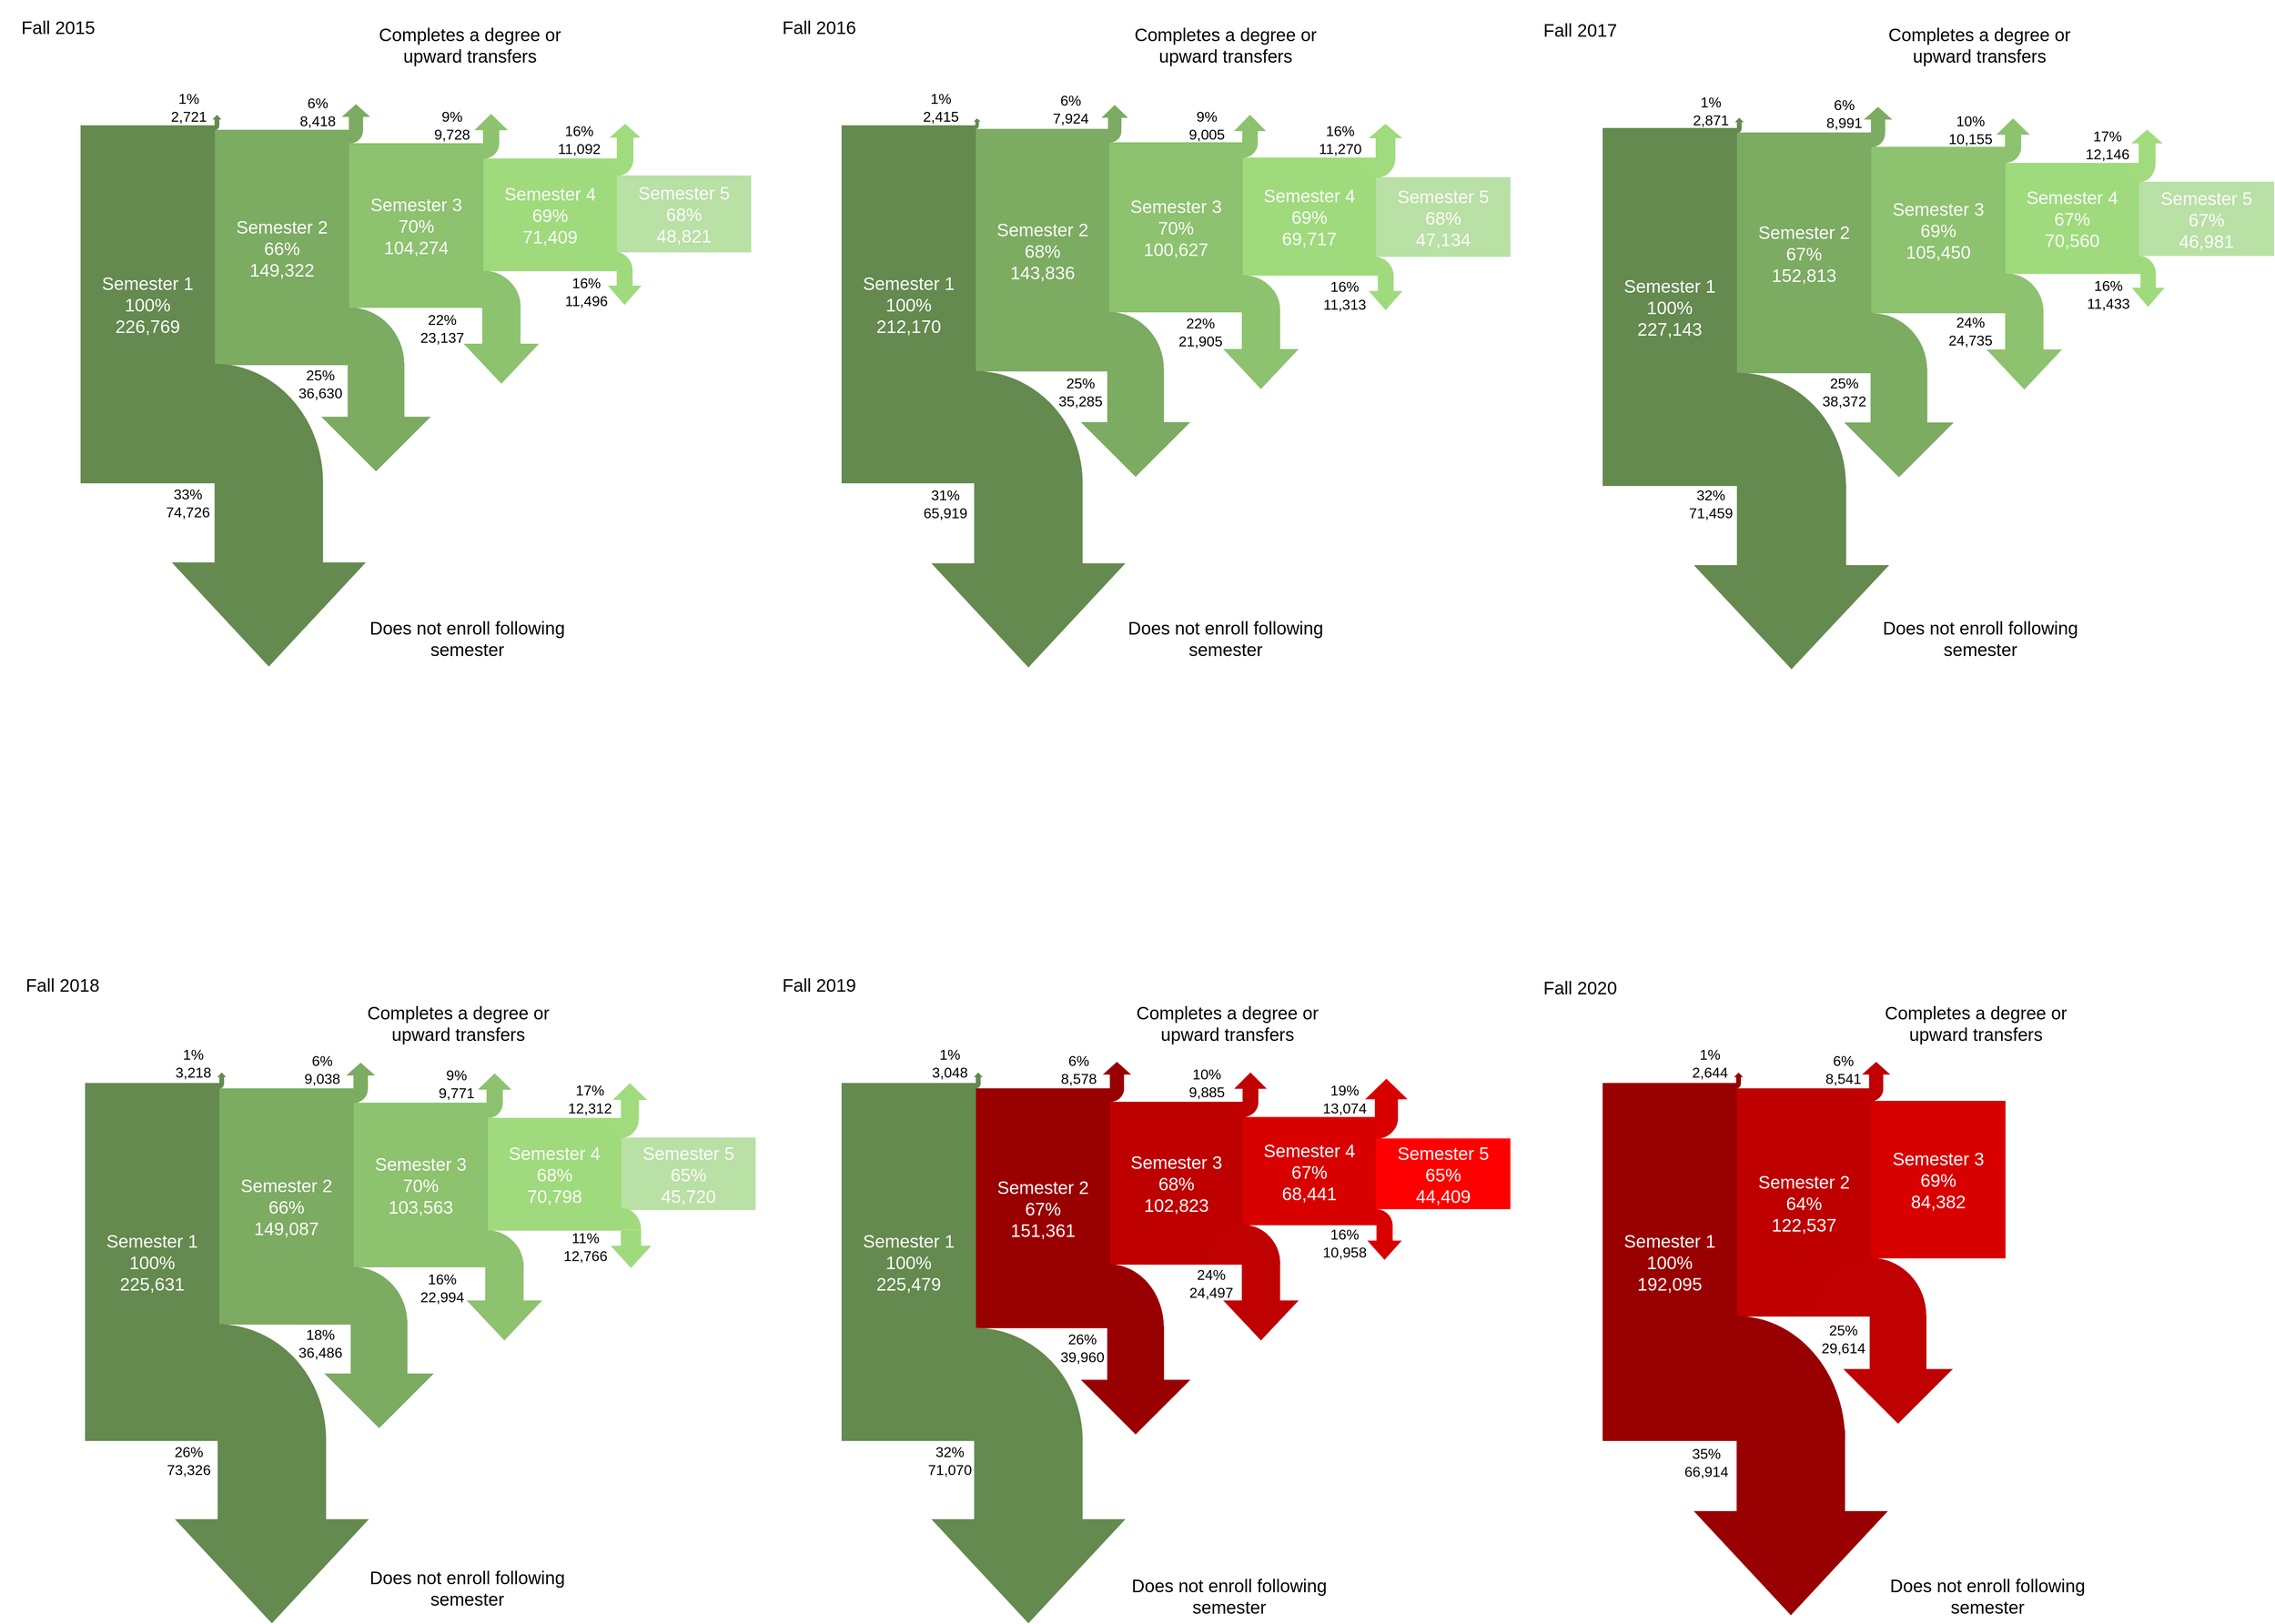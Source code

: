 <mxfile version="21.1.1" type="github" pages="2">
  <diagram name="Page-1" id="aFJhFqFk9B--9QyLlLoq">
    <mxGraphModel dx="5031" dy="2860" grid="1" gridSize="10" guides="1" tooltips="1" connect="1" arrows="1" fold="1" page="1" pageScale="1" pageWidth="850" pageHeight="1100" math="0" shadow="0">
      <root>
        <mxCell id="0" />
        <mxCell id="1" parent="0" />
        <mxCell id="rpRpTpSi7NvEV7vdiJDh-1" value="&lt;font style=&quot;font-size: 20px;&quot; color=&quot;#ffffff&quot;&gt;Semester 4&lt;br&gt;69%&lt;br&gt;71,409&lt;br&gt;&lt;/font&gt;" style="rounded=0;whiteSpace=wrap;html=1;labelBackgroundColor=none;fillStyle=solid;strokeColor=none;fillColor=#9FDB7D;gradientColor=none;" parent="1" vertex="1">
          <mxGeometry x="-1160" y="-893" width="149" height="126" as="geometry" />
        </mxCell>
        <mxCell id="rpRpTpSi7NvEV7vdiJDh-2" value="" style="verticalLabelPosition=bottom;verticalAlign=top;html=1;shape=mxgraph.basic.half_circle;flipV=1;fillColor=#8DC26F;strokeColor=#8DC26F;" parent="1" vertex="1">
          <mxGeometry x="-1201" y="-767" width="82" height="40" as="geometry" />
        </mxCell>
        <mxCell id="rpRpTpSi7NvEV7vdiJDh-3" value="" style="verticalLabelPosition=bottom;verticalAlign=top;html=1;shape=mxgraph.basic.half_circle;flipV=1;strokeColor=#7CAB62;fillColor=#7CAB62;" parent="1" vertex="1">
          <mxGeometry x="-1371" y="-726" width="122" height="63" as="geometry" />
        </mxCell>
        <mxCell id="rpRpTpSi7NvEV7vdiJDh-4" value="&lt;font color=&quot;#000000&quot; style=&quot;font-size: 16px;&quot;&gt;1%&lt;br style=&quot;font-size: 16px;&quot;&gt;2,721&lt;br style=&quot;font-size: 16px;&quot;&gt;&lt;/font&gt;" style="rounded=0;whiteSpace=wrap;html=1;labelBackgroundColor=none;fillStyle=solid;strokeColor=none;fontSize=16;fontColor=#FFFFFF;fillColor=none;gradientColor=none;container=0;" parent="1" vertex="1">
          <mxGeometry x="-1524.03" y="-972.99" width="70" height="45.99" as="geometry" />
        </mxCell>
        <mxCell id="rpRpTpSi7NvEV7vdiJDh-5" value="" style="verticalLabelPosition=bottom;verticalAlign=top;html=1;shape=mxgraph.basic.half_circle;flipV=1;rotation=-180;fillColor=#7CAB62;strokeColor=#7CAB62;" parent="1" vertex="1">
          <mxGeometry x="-1325" y="-924" width="30" height="14" as="geometry" />
        </mxCell>
        <mxCell id="rpRpTpSi7NvEV7vdiJDh-6" value="" style="group" parent="1" vertex="1" connectable="0">
          <mxGeometry x="-1040" y="-790" width="50" height="70" as="geometry" />
        </mxCell>
        <mxCell id="rpRpTpSi7NvEV7vdiJDh-7" value="" style="html=1;shadow=0;dashed=0;align=center;verticalAlign=middle;shape=mxgraph.arrows2.arrow;dy=0.53;dx=21.54;direction=south;notch=0;fillColor=#9FDB7D;strokeColor=none;" parent="rpRpTpSi7NvEV7vdiJDh-6" vertex="1">
          <mxGeometry x="18.8" y="21" width="37.75" height="39.65" as="geometry" />
        </mxCell>
        <mxCell id="rpRpTpSi7NvEV7vdiJDh-8" value="" style="verticalLabelPosition=bottom;verticalAlign=top;html=1;shape=mxgraph.basic.half_circle;flipV=1;fillColor=#9FDB7D;strokeColor=none;" parent="rpRpTpSi7NvEV7vdiJDh-6" vertex="1">
          <mxGeometry x="1.502" y="0.667" width="45.054" height="21.333" as="geometry" />
        </mxCell>
        <mxCell id="rpRpTpSi7NvEV7vdiJDh-33" value="&lt;font color=&quot;#000000&quot; style=&quot;font-size: 16px;&quot;&gt;16%&lt;br style=&quot;font-size: 16px;&quot;&gt;11,496&lt;br style=&quot;font-size: 16px;&quot;&gt;&lt;/font&gt;" style="rounded=0;whiteSpace=wrap;html=1;labelBackgroundColor=none;fillStyle=solid;strokeColor=none;fontSize=16;fontColor=#FFFFFF;fillColor=none;gradientColor=none;" parent="rpRpTpSi7NvEV7vdiJDh-6" vertex="1">
          <mxGeometry x="-40" y="22" width="70" height="48" as="geometry" />
        </mxCell>
        <mxCell id="rpRpTpSi7NvEV7vdiJDh-9" value="" style="html=1;shadow=0;dashed=0;align=center;verticalAlign=middle;shape=mxgraph.arrows2.arrow;dy=0.49;dx=13.17;direction=south;notch=0;rotation=-180;fillColor=#7CAB62;strokeColor=#7CAB62;" parent="1" vertex="1">
          <mxGeometry x="-1317" y="-953" width="29.2" height="29" as="geometry" />
        </mxCell>
        <mxCell id="rpRpTpSi7NvEV7vdiJDh-10" value="" style="html=1;shadow=0;dashed=0;align=center;verticalAlign=middle;shape=mxgraph.arrows2.arrow;dy=0.51;dx=17.01;direction=south;notch=0;rotation=-180;fillColor=#8DC26F;strokeColor=#8DC26F;" parent="1" vertex="1">
          <mxGeometry x="-1169" y="-942" width="35" height="32" as="geometry" />
        </mxCell>
        <mxCell id="rpRpTpSi7NvEV7vdiJDh-11" value="" style="verticalLabelPosition=bottom;verticalAlign=top;html=1;shape=mxgraph.basic.half_circle;flipV=1;rotation=-180;fillColor=#8DC26F;strokeColor=#8DC26F;" parent="1" vertex="1">
          <mxGeometry x="-1177" y="-909.51" width="34" height="16.5" as="geometry" />
        </mxCell>
        <mxCell id="rpRpTpSi7NvEV7vdiJDh-12" value="&lt;font style=&quot;font-size: 20px;&quot; color=&quot;#ffffff&quot;&gt;Semester 1&lt;br&gt;100%&lt;br&gt;226,769&lt;br&gt;&lt;/font&gt;" style="rounded=0;whiteSpace=wrap;html=1;labelBackgroundColor=none;fillStyle=solid;strokeColor=none;fillColor=#648A4F;gradientColor=none;" parent="1" vertex="1">
          <mxGeometry x="-1610" y="-930" width="150" height="400" as="geometry" />
        </mxCell>
        <mxCell id="rpRpTpSi7NvEV7vdiJDh-13" value="" style="shape=singleArrow;direction=south;whiteSpace=wrap;html=1;arrowWidth=0.565;arrowSize=0.36;rotation=-180;fillColor=#648A4F;strokeColor=#648A4F;" parent="1" vertex="1">
          <mxGeometry x="-1461.5" y="-941" width="7.65" height="11" as="geometry" />
        </mxCell>
        <mxCell id="rpRpTpSi7NvEV7vdiJDh-14" value="&lt;font style=&quot;font-size: 20px;&quot; color=&quot;#ffffff&quot;&gt;Semester 2&lt;br&gt;66%&lt;br&gt;149,322&lt;br&gt;&lt;/font&gt;" style="rounded=0;whiteSpace=wrap;html=1;labelBackgroundColor=none;fillStyle=solid;strokeColor=none;fillColor=#7CAB62;gradientColor=none;" parent="1" vertex="1">
          <mxGeometry x="-1460" y="-925" width="150" height="263" as="geometry" />
        </mxCell>
        <mxCell id="rpRpTpSi7NvEV7vdiJDh-15" value="" style="html=1;shadow=0;dashed=0;align=center;verticalAlign=middle;shape=mxgraph.arrows2.arrow;dy=0.48;dx=59.93;direction=south;notch=0;strokeColor=#7CAB62;fillColor=#7CAB62;" parent="1" vertex="1">
          <mxGeometry x="-1340" y="-664" width="120" height="120" as="geometry" />
        </mxCell>
        <mxCell id="rpRpTpSi7NvEV7vdiJDh-16" value="&lt;font style=&quot;font-size: 20px;&quot; color=&quot;#ffffff&quot;&gt;Semester 5&lt;br&gt;68%&lt;br&gt;48,821&lt;br&gt;&lt;/font&gt;" style="rounded=0;whiteSpace=wrap;html=1;labelBackgroundColor=none;fillStyle=solid;strokeColor=none;fillColor=#B9E0A5;gradientColor=none;" parent="1" vertex="1">
          <mxGeometry x="-1011" y="-874" width="150" height="86" as="geometry" />
        </mxCell>
        <mxCell id="rpRpTpSi7NvEV7vdiJDh-17" value="&lt;font color=&quot;#000000&quot;&gt;Does not enroll following semester&lt;/font&gt;" style="rounded=0;whiteSpace=wrap;html=1;labelBackgroundColor=none;fillStyle=solid;strokeColor=none;fontSize=20;fontColor=#FFFFFF;fillColor=none;gradientColor=none;" parent="1" vertex="1">
          <mxGeometry x="-1295" y="-387" width="233.74" height="60" as="geometry" />
        </mxCell>
        <mxCell id="rpRpTpSi7NvEV7vdiJDh-18" value="&lt;font color=&quot;#000000&quot;&gt;Completes a degree or upward transfers&lt;/font&gt;" style="rounded=0;whiteSpace=wrap;html=1;labelBackgroundColor=none;fillStyle=solid;strokeColor=none;fontSize=20;fontColor=#FFFFFF;fillColor=none;gradientColor=none;" parent="1" vertex="1">
          <mxGeometry x="-1292.5" y="-1050" width="233.74" height="60" as="geometry" />
        </mxCell>
        <mxCell id="rpRpTpSi7NvEV7vdiJDh-19" value="&lt;font color=&quot;#000000&quot; style=&quot;font-size: 16px;&quot;&gt;6%&lt;br style=&quot;font-size: 16px;&quot;&gt;8,418&lt;br style=&quot;font-size: 16px;&quot;&gt;&lt;/font&gt;" style="rounded=0;whiteSpace=wrap;html=1;labelBackgroundColor=none;fillStyle=solid;strokeColor=none;fontSize=16;fontColor=#FFFFFF;fillColor=none;gradientColor=none;" parent="1" vertex="1">
          <mxGeometry x="-1380" y="-967" width="70" height="44" as="geometry" />
        </mxCell>
        <mxCell id="rpRpTpSi7NvEV7vdiJDh-20" value="&lt;font color=&quot;#000000&quot; style=&quot;font-size: 16px;&quot;&gt;9%&lt;br style=&quot;font-size: 16px;&quot;&gt;9,728&lt;br style=&quot;font-size: 16px;&quot;&gt;&lt;/font&gt;" style="rounded=0;whiteSpace=wrap;html=1;labelBackgroundColor=none;fillStyle=solid;strokeColor=none;fontSize=16;fontColor=#FFFFFF;fillColor=none;gradientColor=none;" parent="1" vertex="1">
          <mxGeometry x="-1230" y="-953" width="70" height="45.75" as="geometry" />
        </mxCell>
        <mxCell id="rpRpTpSi7NvEV7vdiJDh-21" value="&lt;font color=&quot;#000000&quot;&gt;Fall 2015&lt;/font&gt;" style="rounded=0;whiteSpace=wrap;html=1;labelBackgroundColor=none;fillStyle=solid;strokeColor=none;fontSize=20;fontColor=#FFFFFF;fillColor=none;gradientColor=none;" parent="1" vertex="1">
          <mxGeometry x="-1700" y="-1070" width="130" height="60" as="geometry" />
        </mxCell>
        <mxCell id="rpRpTpSi7NvEV7vdiJDh-22" value="" style="verticalLabelPosition=bottom;verticalAlign=top;html=1;shape=mxgraph.basic.half_circle;flipV=1;fillColor=#648A4F;strokeColor=#648A4F;" parent="1" vertex="1">
          <mxGeometry x="-1581" y="-663" width="241.3" height="132" as="geometry" />
        </mxCell>
        <mxCell id="rpRpTpSi7NvEV7vdiJDh-23" value="" style="html=1;shadow=0;dashed=0;align=center;verticalAlign=middle;shape=mxgraph.arrows2.arrow;dy=0.44;dx=115.12;direction=south;notch=0;fillColor=#648A4F;strokeColor=#648A4F;" parent="1" vertex="1">
          <mxGeometry x="-1507" y="-532" width="214.5" height="206" as="geometry" />
        </mxCell>
        <mxCell id="rpRpTpSi7NvEV7vdiJDh-24" value="&lt;font color=&quot;#000000&quot; style=&quot;font-size: 16px;&quot;&gt;33%&lt;br style=&quot;font-size: 16px;&quot;&gt;74,726&lt;br style=&quot;font-size: 16px;&quot;&gt;&lt;/font&gt;" style="rounded=0;whiteSpace=wrap;html=1;labelBackgroundColor=none;fillStyle=solid;strokeColor=none;fontSize=16;fontColor=#FFFFFF;fillColor=none;gradientColor=none;" parent="1" vertex="1">
          <mxGeometry x="-1525.5" y="-538" width="70" height="60" as="geometry" />
        </mxCell>
        <mxCell id="rpRpTpSi7NvEV7vdiJDh-25" value="&lt;font color=&quot;#000000&quot; style=&quot;font-size: 16px;&quot;&gt;25%&lt;br style=&quot;font-size: 16px;&quot;&gt;36,630&lt;br style=&quot;font-size: 16px;&quot;&gt;&lt;/font&gt;" style="rounded=0;whiteSpace=wrap;html=1;labelBackgroundColor=none;fillStyle=solid;strokeColor=none;fontSize=16;fontColor=#FFFFFF;fillColor=none;gradientColor=none;" parent="1" vertex="1">
          <mxGeometry x="-1372" y="-670" width="60" height="57" as="geometry" />
        </mxCell>
        <mxCell id="rpRpTpSi7NvEV7vdiJDh-26" value="" style="html=1;shadow=0;dashed=0;align=center;verticalAlign=middle;shape=mxgraph.arrows2.arrow;dy=0.49;dx=43.54;direction=south;notch=0;fillColor=#8DC26F;strokeColor=#8DC26F;" parent="1" vertex="1">
          <mxGeometry x="-1181" y="-728" width="82" height="86" as="geometry" />
        </mxCell>
        <mxCell id="rpRpTpSi7NvEV7vdiJDh-27" value="" style="verticalLabelPosition=bottom;verticalAlign=top;html=1;shape=mxgraph.basic.half_circle;flipV=1;rotation=-180;fillColor=#648A4F;strokeColor=#648A4F;" parent="1" vertex="1">
          <mxGeometry x="-1464.5" y="-929.5" width="9" height="4.3" as="geometry" />
        </mxCell>
        <mxCell id="rpRpTpSi7NvEV7vdiJDh-28" value="&lt;font color=&quot;#000000&quot; style=&quot;font-size: 16px;&quot;&gt;16%&lt;br style=&quot;font-size: 16px;&quot;&gt;11,092&lt;br style=&quot;font-size: 16px;&quot;&gt;&lt;/font&gt;" style="rounded=0;whiteSpace=wrap;html=1;labelBackgroundColor=none;fillStyle=solid;strokeColor=none;fontSize=16;fontColor=#FFFFFF;fillColor=none;gradientColor=none;" parent="1" vertex="1">
          <mxGeometry x="-1087.8" y="-939.5" width="70" height="51.5" as="geometry" />
        </mxCell>
        <mxCell id="rpRpTpSi7NvEV7vdiJDh-29" value="&lt;font style=&quot;font-size: 20px;&quot; color=&quot;#ffffff&quot;&gt;Semester 3&lt;br&gt;70%&lt;br&gt;104,274&lt;br&gt;&lt;/font&gt;" style="rounded=0;whiteSpace=wrap;html=1;labelBackgroundColor=none;fillStyle=solid;strokeColor=none;fillColor=#8DC26F;gradientColor=none;" parent="1" vertex="1">
          <mxGeometry x="-1310" y="-910" width="150" height="184" as="geometry" />
        </mxCell>
        <mxCell id="rpRpTpSi7NvEV7vdiJDh-30" value="&lt;font color=&quot;#000000&quot; style=&quot;font-size: 16px;&quot;&gt;22%&lt;br style=&quot;font-size: 16px;&quot;&gt;23,137&lt;br style=&quot;font-size: 16px;&quot;&gt;&lt;/font&gt;" style="rounded=0;whiteSpace=wrap;html=1;labelBackgroundColor=none;fillStyle=solid;strokeColor=none;fontSize=16;fontColor=#FFFFFF;fillColor=none;gradientColor=none;" parent="1" vertex="1">
          <mxGeometry x="-1235.6" y="-726" width="60" height="45" as="geometry" />
        </mxCell>
        <mxCell id="rpRpTpSi7NvEV7vdiJDh-31" value="" style="verticalLabelPosition=bottom;verticalAlign=top;html=1;shape=mxgraph.basic.half_circle;flipV=1;rotation=-180;fillColor=#a0db7d;strokeColor=#a0db7d;" parent="1" vertex="1">
          <mxGeometry x="-1028" y="-892" width="35" height="18" as="geometry" />
        </mxCell>
        <mxCell id="rpRpTpSi7NvEV7vdiJDh-32" value="" style="html=1;shadow=0;dashed=0;align=center;verticalAlign=middle;shape=mxgraph.arrows2.arrow;dy=0.45;dx=14.29;direction=south;notch=0;rotation=-180;fillColor=#a0db7d;strokeColor=#a0db7d;" parent="1" vertex="1">
          <mxGeometry x="-1017.8" y="-931" width="32" height="39" as="geometry" />
        </mxCell>
        <mxCell id="AX7mnTqwUvaXNK33T4vt-1" value="&lt;font style=&quot;font-size: 20px;&quot; color=&quot;#ffffff&quot;&gt;Semester 4&lt;br&gt;69%&lt;br&gt;69,717&lt;br&gt;&lt;/font&gt;" style="rounded=0;whiteSpace=wrap;html=1;labelBackgroundColor=none;fillStyle=solid;strokeColor=none;fillColor=#9FDB7D;gradientColor=none;" parent="1" vertex="1">
          <mxGeometry x="-312" y="-894" width="149" height="132" as="geometry" />
        </mxCell>
        <mxCell id="AX7mnTqwUvaXNK33T4vt-4" value="&lt;font color=&quot;#000000&quot; style=&quot;font-size: 16px;&quot;&gt;1%&lt;br style=&quot;font-size: 16px;&quot;&gt;2,415&lt;br style=&quot;font-size: 16px;&quot;&gt;&lt;/font&gt;" style="rounded=0;whiteSpace=wrap;html=1;labelBackgroundColor=none;fillStyle=solid;strokeColor=none;fontSize=16;fontColor=#FFFFFF;fillColor=none;gradientColor=none;container=0;" parent="1" vertex="1">
          <mxGeometry x="-684.2" y="-972.99" width="70" height="45.99" as="geometry" />
        </mxCell>
        <mxCell id="AX7mnTqwUvaXNK33T4vt-12" value="&lt;font style=&quot;font-size: 20px;&quot; color=&quot;#ffffff&quot;&gt;Semester 1&lt;br&gt;100%&lt;br&gt;212,170&lt;br&gt;&lt;/font&gt;" style="rounded=0;whiteSpace=wrap;html=1;labelBackgroundColor=none;fillStyle=solid;strokeColor=none;fillColor=#648A4F;gradientColor=none;" parent="1" vertex="1">
          <mxGeometry x="-760" y="-930" width="150" height="400" as="geometry" />
        </mxCell>
        <mxCell id="AX7mnTqwUvaXNK33T4vt-13" value="" style="shape=singleArrow;direction=south;whiteSpace=wrap;html=1;arrowWidth=0.565;arrowSize=0.36;rotation=-180;fillColor=#648A4F;strokeColor=#648A4F;" parent="1" vertex="1">
          <mxGeometry x="-611.27" y="-937" width="5.2" height="7" as="geometry" />
        </mxCell>
        <mxCell id="AX7mnTqwUvaXNK33T4vt-14" value="&lt;font style=&quot;font-size: 20px;&quot; color=&quot;#ffffff&quot;&gt;Semester 2&lt;br&gt;68%&lt;br&gt;143,836&lt;br&gt;&lt;/font&gt;" style="rounded=0;whiteSpace=wrap;html=1;labelBackgroundColor=none;fillStyle=solid;strokeColor=none;fillColor=#7CAB62;gradientColor=none;" parent="1" vertex="1">
          <mxGeometry x="-610" y="-926" width="149" height="271" as="geometry" />
        </mxCell>
        <mxCell id="AX7mnTqwUvaXNK33T4vt-16" value="&lt;font style=&quot;font-size: 20px;&quot; color=&quot;#ffffff&quot;&gt;Semester 5&lt;br&gt;68%&lt;br&gt;47,134&lt;br&gt;&lt;/font&gt;" style="rounded=0;whiteSpace=wrap;html=1;labelBackgroundColor=none;fillStyle=solid;strokeColor=none;fillColor=#B9E0A5;gradientColor=none;" parent="1" vertex="1">
          <mxGeometry x="-163" y="-872" width="150" height="89" as="geometry" />
        </mxCell>
        <mxCell id="AX7mnTqwUvaXNK33T4vt-17" value="&lt;font color=&quot;#000000&quot;&gt;Does not enroll following semester&lt;/font&gt;" style="rounded=0;whiteSpace=wrap;html=1;labelBackgroundColor=none;fillStyle=solid;strokeColor=none;fontSize=20;fontColor=#FFFFFF;fillColor=none;gradientColor=none;" parent="1" vertex="1">
          <mxGeometry x="-448" y="-387" width="233.74" height="60" as="geometry" />
        </mxCell>
        <mxCell id="AX7mnTqwUvaXNK33T4vt-18" value="&lt;font color=&quot;#000000&quot;&gt;Completes a degree or upward transfers&lt;/font&gt;" style="rounded=0;whiteSpace=wrap;html=1;labelBackgroundColor=none;fillStyle=solid;strokeColor=none;fontSize=20;fontColor=#FFFFFF;fillColor=none;gradientColor=none;" parent="1" vertex="1">
          <mxGeometry x="-448" y="-1050" width="233.74" height="60" as="geometry" />
        </mxCell>
        <mxCell id="AX7mnTqwUvaXNK33T4vt-19" value="&lt;font color=&quot;#000000&quot; style=&quot;font-size: 16px;&quot;&gt;6%&lt;br style=&quot;font-size: 16px;&quot;&gt;7,924&lt;br style=&quot;font-size: 16px;&quot;&gt;&lt;/font&gt;" style="rounded=0;whiteSpace=wrap;html=1;labelBackgroundColor=none;fillStyle=solid;strokeColor=none;fontSize=16;fontColor=#FFFFFF;fillColor=none;gradientColor=none;" parent="1" vertex="1">
          <mxGeometry x="-539.2" y="-970" width="70" height="44" as="geometry" />
        </mxCell>
        <mxCell id="AX7mnTqwUvaXNK33T4vt-20" value="&lt;font color=&quot;#000000&quot; style=&quot;font-size: 16px;&quot;&gt;9%&lt;br style=&quot;font-size: 16px;&quot;&gt;9,005&lt;br style=&quot;font-size: 16px;&quot;&gt;&lt;/font&gt;" style="rounded=0;whiteSpace=wrap;html=1;labelBackgroundColor=none;fillStyle=solid;strokeColor=none;fontSize=16;fontColor=#FFFFFF;fillColor=none;gradientColor=none;" parent="1" vertex="1">
          <mxGeometry x="-386.6" y="-953" width="70" height="45.75" as="geometry" />
        </mxCell>
        <mxCell id="AX7mnTqwUvaXNK33T4vt-21" value="&lt;font color=&quot;#000000&quot;&gt;Fall 2016&lt;/font&gt;" style="rounded=0;whiteSpace=wrap;html=1;labelBackgroundColor=none;fillStyle=solid;strokeColor=none;fontSize=20;fontColor=#FFFFFF;fillColor=none;gradientColor=none;" parent="1" vertex="1">
          <mxGeometry x="-850" y="-1070" width="130" height="60" as="geometry" />
        </mxCell>
        <mxCell id="AX7mnTqwUvaXNK33T4vt-24" value="&lt;font color=&quot;#000000&quot; style=&quot;font-size: 16px;&quot;&gt;31%&lt;br style=&quot;font-size: 16px;&quot;&gt;65,919&lt;br style=&quot;font-size: 16px;&quot;&gt;&lt;/font&gt;" style="rounded=0;whiteSpace=wrap;html=1;labelBackgroundColor=none;fillStyle=solid;strokeColor=none;fontSize=16;fontColor=#FFFFFF;fillColor=none;gradientColor=none;" parent="1" vertex="1">
          <mxGeometry x="-679.03" y="-532" width="70" height="50" as="geometry" />
        </mxCell>
        <mxCell id="AX7mnTqwUvaXNK33T4vt-25" value="&lt;font color=&quot;#000000&quot; style=&quot;font-size: 16px;&quot;&gt;25%&lt;br style=&quot;font-size: 16px;&quot;&gt;35,285&lt;br style=&quot;font-size: 16px;&quot;&gt;&lt;/font&gt;" style="rounded=0;whiteSpace=wrap;html=1;labelBackgroundColor=none;fillStyle=solid;strokeColor=none;fontSize=16;fontColor=#FFFFFF;fillColor=none;gradientColor=none;" parent="1" vertex="1">
          <mxGeometry x="-522.6" y="-658" width="60" height="51" as="geometry" />
        </mxCell>
        <mxCell id="AX7mnTqwUvaXNK33T4vt-27" value="" style="verticalLabelPosition=bottom;verticalAlign=top;html=1;shape=mxgraph.basic.half_circle;flipV=1;rotation=-180;fillColor=#648A4F;strokeColor=#648A4F;" parent="1" vertex="1">
          <mxGeometry x="-614.2" y="-929.5" width="7" height="3.1" as="geometry" />
        </mxCell>
        <mxCell id="AX7mnTqwUvaXNK33T4vt-28" value="&lt;font color=&quot;#000000&quot; style=&quot;font-size: 16px;&quot;&gt;16%&lt;br style=&quot;font-size: 16px;&quot;&gt;11,270&lt;br style=&quot;font-size: 16px;&quot;&gt;&lt;/font&gt;" style="rounded=0;whiteSpace=wrap;html=1;labelBackgroundColor=none;fillStyle=solid;strokeColor=none;fontSize=16;fontColor=#FFFFFF;fillColor=none;gradientColor=none;" parent="1" vertex="1">
          <mxGeometry x="-237.8" y="-940" width="70" height="51.5" as="geometry" />
        </mxCell>
        <mxCell id="AX7mnTqwUvaXNK33T4vt-29" value="&lt;font style=&quot;font-size: 20px;&quot; color=&quot;#ffffff&quot;&gt;Semester 3&lt;br&gt;70%&lt;br&gt;100,627&lt;br&gt;&lt;/font&gt;" style="rounded=0;whiteSpace=wrap;html=1;labelBackgroundColor=none;fillStyle=solid;strokeColor=none;fillColor=#8DC26F;gradientColor=none;" parent="1" vertex="1">
          <mxGeometry x="-461" y="-911" width="149" height="190" as="geometry" />
        </mxCell>
        <mxCell id="AX7mnTqwUvaXNK33T4vt-30" value="&lt;font color=&quot;#000000&quot; style=&quot;font-size: 16px;&quot;&gt;22%&lt;br style=&quot;font-size: 16px;&quot;&gt;21,905&lt;br style=&quot;font-size: 16px;&quot;&gt;&lt;/font&gt;" style="rounded=0;whiteSpace=wrap;html=1;labelBackgroundColor=none;fillStyle=solid;strokeColor=none;fontSize=16;fontColor=#FFFFFF;fillColor=none;gradientColor=none;" parent="1" vertex="1">
          <mxGeometry x="-389" y="-721.5" width="60" height="45" as="geometry" />
        </mxCell>
        <mxCell id="AX7mnTqwUvaXNK33T4vt-33" value="&lt;font color=&quot;#000000&quot; style=&quot;font-size: 16px;&quot;&gt;16%&lt;br style=&quot;font-size: 16px;&quot;&gt;11,313&lt;br style=&quot;font-size: 16px;&quot;&gt;&lt;/font&gt;" style="rounded=0;whiteSpace=wrap;html=1;labelBackgroundColor=none;fillStyle=solid;strokeColor=none;fontSize=16;fontColor=#FFFFFF;fillColor=none;gradientColor=none;" parent="1" vertex="1">
          <mxGeometry x="-233.0" y="-764" width="70" height="48" as="geometry" />
        </mxCell>
        <mxCell id="AX7mnTqwUvaXNK33T4vt-34" value="&lt;font style=&quot;font-size: 20px;&quot; color=&quot;#ffffff&quot;&gt;Semester 4&lt;br&gt;67%&lt;br&gt;70,560&lt;br&gt;&lt;/font&gt;" style="rounded=0;whiteSpace=wrap;html=1;labelBackgroundColor=none;fillStyle=solid;strokeColor=none;fillColor=#9FDB7D;gradientColor=none;" parent="1" vertex="1">
          <mxGeometry x="540" y="-888" width="149" height="124" as="geometry" />
        </mxCell>
        <mxCell id="AX7mnTqwUvaXNK33T4vt-37" value="&lt;font color=&quot;#000000&quot; style=&quot;font-size: 16px;&quot;&gt;1%&lt;br style=&quot;font-size: 16px;&quot;&gt;2,871&lt;br style=&quot;font-size: 16px;&quot;&gt;&lt;/font&gt;" style="rounded=0;whiteSpace=wrap;html=1;labelBackgroundColor=none;fillStyle=solid;strokeColor=none;fontSize=16;fontColor=#FFFFFF;fillColor=none;gradientColor=none;container=0;" parent="1" vertex="1">
          <mxGeometry x="176.45" y="-968.99" width="70" height="45.99" as="geometry" />
        </mxCell>
        <mxCell id="AX7mnTqwUvaXNK33T4vt-45" value="&lt;font style=&quot;font-size: 20px;&quot; color=&quot;#ffffff&quot;&gt;Semester 1&lt;br&gt;100%&lt;br&gt;227,143&lt;br&gt;&lt;/font&gt;" style="rounded=0;whiteSpace=wrap;html=1;labelBackgroundColor=none;fillStyle=solid;strokeColor=none;fillColor=#648A4F;gradientColor=none;" parent="1" vertex="1">
          <mxGeometry x="90" y="-927" width="150" height="400" as="geometry" />
        </mxCell>
        <mxCell id="AX7mnTqwUvaXNK33T4vt-47" value="&lt;font style=&quot;font-size: 20px;&quot; color=&quot;#ffffff&quot;&gt;Semester 2&lt;br&gt;67%&lt;br&gt;152,813&lt;br&gt;&lt;/font&gt;" style="rounded=0;whiteSpace=wrap;html=1;labelBackgroundColor=none;fillStyle=solid;strokeColor=none;fillColor=#7CAB62;gradientColor=none;" parent="1" vertex="1">
          <mxGeometry x="240" y="-922" width="150" height="269" as="geometry" />
        </mxCell>
        <mxCell id="AX7mnTqwUvaXNK33T4vt-49" value="&lt;font style=&quot;font-size: 20px;&quot; color=&quot;#ffffff&quot;&gt;Semester 5&lt;br&gt;67%&lt;br&gt;46,981&lt;br&gt;&lt;/font&gt;" style="rounded=0;whiteSpace=wrap;html=1;labelBackgroundColor=none;fillStyle=solid;strokeColor=none;fillColor=#B9E0A5;gradientColor=none;" parent="1" vertex="1">
          <mxGeometry x="689" y="-867" width="151" height="83" as="geometry" />
        </mxCell>
        <mxCell id="AX7mnTqwUvaXNK33T4vt-50" value="&lt;font color=&quot;#000000&quot;&gt;Does not enroll following semester&lt;/font&gt;" style="rounded=0;whiteSpace=wrap;html=1;labelBackgroundColor=none;fillStyle=solid;strokeColor=none;fontSize=20;fontColor=#FFFFFF;fillColor=none;gradientColor=none;" parent="1" vertex="1">
          <mxGeometry x="395" y="-387" width="233.74" height="60" as="geometry" />
        </mxCell>
        <mxCell id="AX7mnTqwUvaXNK33T4vt-51" value="&lt;font color=&quot;#000000&quot;&gt;Completes a degree or upward transfers&lt;/font&gt;" style="rounded=0;whiteSpace=wrap;html=1;labelBackgroundColor=none;fillStyle=solid;strokeColor=none;fontSize=20;fontColor=#FFFFFF;fillColor=none;gradientColor=none;" parent="1" vertex="1">
          <mxGeometry x="394" y="-1050" width="233.74" height="60" as="geometry" />
        </mxCell>
        <mxCell id="AX7mnTqwUvaXNK33T4vt-52" value="&lt;font color=&quot;#000000&quot; style=&quot;font-size: 16px;&quot;&gt;6%&lt;br style=&quot;font-size: 16px;&quot;&gt;8,991&lt;br style=&quot;font-size: 16px;&quot;&gt;&lt;/font&gt;" style="rounded=0;whiteSpace=wrap;html=1;labelBackgroundColor=none;fillStyle=solid;strokeColor=none;fontSize=16;fontColor=#FFFFFF;fillColor=none;gradientColor=none;" parent="1" vertex="1">
          <mxGeometry x="325.0" y="-965" width="70" height="44" as="geometry" />
        </mxCell>
        <mxCell id="AX7mnTqwUvaXNK33T4vt-53" value="&lt;font color=&quot;#000000&quot; style=&quot;font-size: 16px;&quot;&gt;10%&lt;br style=&quot;font-size: 16px;&quot;&gt;10,155&lt;br style=&quot;font-size: 16px;&quot;&gt;&lt;/font&gt;" style="rounded=0;whiteSpace=wrap;html=1;labelBackgroundColor=none;fillStyle=solid;strokeColor=none;fontSize=16;fontColor=#FFFFFF;fillColor=none;gradientColor=none;" parent="1" vertex="1">
          <mxGeometry x="466.0" y="-947.87" width="70" height="45.75" as="geometry" />
        </mxCell>
        <mxCell id="AX7mnTqwUvaXNK33T4vt-54" value="&lt;font color=&quot;#000000&quot;&gt;Fall 2017&lt;/font&gt;" style="rounded=0;whiteSpace=wrap;html=1;labelBackgroundColor=none;fillStyle=solid;strokeColor=none;fontSize=20;fontColor=#FFFFFF;fillColor=none;gradientColor=none;" parent="1" vertex="1">
          <mxGeometry y="-1067" width="130" height="60" as="geometry" />
        </mxCell>
        <mxCell id="AX7mnTqwUvaXNK33T4vt-57" value="&lt;font color=&quot;#000000&quot; style=&quot;font-size: 16px;&quot;&gt;32%&lt;br style=&quot;font-size: 16px;&quot;&gt;71,459&lt;br style=&quot;font-size: 16px;&quot;&gt;&lt;/font&gt;" style="rounded=0;whiteSpace=wrap;html=1;labelBackgroundColor=none;fillStyle=solid;strokeColor=none;fontSize=16;fontColor=#FFFFFF;fillColor=none;gradientColor=none;" parent="1" vertex="1">
          <mxGeometry x="176.45" y="-532" width="70" height="50" as="geometry" />
        </mxCell>
        <mxCell id="AX7mnTqwUvaXNK33T4vt-58" value="&lt;font color=&quot;#000000&quot; style=&quot;font-size: 16px;&quot;&gt;25%&lt;br style=&quot;font-size: 16px;&quot;&gt;38,372&lt;br style=&quot;font-size: 16px;&quot;&gt;&lt;/font&gt;" style="rounded=0;whiteSpace=wrap;html=1;labelBackgroundColor=none;fillStyle=solid;strokeColor=none;fontSize=16;fontColor=#FFFFFF;fillColor=none;gradientColor=none;" parent="1" vertex="1">
          <mxGeometry x="330.0" y="-658" width="60" height="51" as="geometry" />
        </mxCell>
        <mxCell id="AX7mnTqwUvaXNK33T4vt-61" value="&lt;font color=&quot;#000000&quot; style=&quot;font-size: 16px;&quot;&gt;17%&lt;br style=&quot;font-size: 16px;&quot;&gt;12,146&lt;br style=&quot;font-size: 16px;&quot;&gt;&lt;/font&gt;" style="rounded=0;whiteSpace=wrap;html=1;labelBackgroundColor=none;fillStyle=solid;strokeColor=none;fontSize=16;fontColor=#FFFFFF;fillColor=none;gradientColor=none;" parent="1" vertex="1">
          <mxGeometry x="619" y="-937.8" width="70" height="60.5" as="geometry" />
        </mxCell>
        <mxCell id="AX7mnTqwUvaXNK33T4vt-62" value="&lt;font style=&quot;font-size: 20px;&quot; color=&quot;#ffffff&quot;&gt;Semester 3&lt;br&gt;69%&lt;br&gt;105,450&lt;br&gt;&lt;/font&gt;" style="rounded=0;whiteSpace=wrap;html=1;labelBackgroundColor=none;fillStyle=solid;strokeColor=none;fillColor=#8DC26F;gradientColor=none;" parent="1" vertex="1">
          <mxGeometry x="390" y="-906" width="150" height="186" as="geometry" />
        </mxCell>
        <mxCell id="AX7mnTqwUvaXNK33T4vt-63" value="&lt;font color=&quot;#000000&quot; style=&quot;font-size: 16px;&quot;&gt;24%&lt;br style=&quot;font-size: 16px;&quot;&gt;24,735&lt;br style=&quot;font-size: 16px;&quot;&gt;&lt;/font&gt;" style="rounded=0;whiteSpace=wrap;html=1;labelBackgroundColor=none;fillStyle=solid;strokeColor=none;fontSize=16;fontColor=#FFFFFF;fillColor=none;gradientColor=none;" parent="1" vertex="1">
          <mxGeometry x="471" y="-723" width="60" height="45" as="geometry" />
        </mxCell>
        <mxCell id="AX7mnTqwUvaXNK33T4vt-67" value="&lt;font style=&quot;font-size: 20px;&quot; color=&quot;#ffffff&quot;&gt;Semester 4&lt;br&gt;68%&lt;br&gt;70,798&lt;br&gt;&lt;/font&gt;" style="rounded=0;whiteSpace=wrap;html=1;labelBackgroundColor=none;fillStyle=solid;strokeColor=none;fillColor=#9FDB7D;gradientColor=none;" parent="1" vertex="1">
          <mxGeometry x="-1155" y="179" width="149" height="126" as="geometry" />
        </mxCell>
        <mxCell id="AX7mnTqwUvaXNK33T4vt-70" value="&lt;font color=&quot;#000000&quot; style=&quot;font-size: 16px;&quot;&gt;1%&lt;br style=&quot;font-size: 16px;&quot;&gt;3,218&lt;br style=&quot;font-size: 16px;&quot;&gt;&lt;/font&gt;" style="rounded=0;whiteSpace=wrap;html=1;labelBackgroundColor=none;fillStyle=solid;strokeColor=none;fontSize=16;fontColor=#FFFFFF;fillColor=none;gradientColor=none;container=0;" parent="1" vertex="1">
          <mxGeometry x="-1518.55" y="95.01" width="70" height="45.99" as="geometry" />
        </mxCell>
        <mxCell id="AX7mnTqwUvaXNK33T4vt-78" value="&lt;font style=&quot;font-size: 20px;&quot; color=&quot;#ffffff&quot;&gt;Semester 1&lt;br&gt;100%&lt;br&gt;225,631&lt;br&gt;&lt;/font&gt;" style="rounded=0;whiteSpace=wrap;html=1;labelBackgroundColor=none;fillStyle=solid;strokeColor=none;fillColor=#648A4F;gradientColor=none;" parent="1" vertex="1">
          <mxGeometry x="-1605" y="140" width="150" height="400" as="geometry" />
        </mxCell>
        <mxCell id="AX7mnTqwUvaXNK33T4vt-80" value="&lt;font style=&quot;font-size: 20px;&quot; color=&quot;#ffffff&quot;&gt;Semester 2&lt;br&gt;66%&lt;br&gt;149,087&lt;br&gt;&lt;/font&gt;" style="rounded=0;whiteSpace=wrap;html=1;labelBackgroundColor=none;fillStyle=solid;strokeColor=none;fillColor=#7CAB62;gradientColor=none;" parent="1" vertex="1">
          <mxGeometry x="-1455" y="146" width="150" height="264" as="geometry" />
        </mxCell>
        <mxCell id="AX7mnTqwUvaXNK33T4vt-82" value="&lt;font style=&quot;font-size: 20px;&quot; color=&quot;#ffffff&quot;&gt;Semester 5&lt;br&gt;65%&lt;br&gt;45,720&lt;br&gt;&lt;/font&gt;" style="rounded=0;whiteSpace=wrap;html=1;labelBackgroundColor=none;fillStyle=solid;strokeColor=none;fillColor=#B9E0A5;gradientColor=none;" parent="1" vertex="1">
          <mxGeometry x="-1006" y="201" width="150" height="81" as="geometry" />
        </mxCell>
        <mxCell id="AX7mnTqwUvaXNK33T4vt-83" value="&lt;font color=&quot;#000000&quot;&gt;Does not enroll following semester&lt;/font&gt;" style="rounded=0;whiteSpace=wrap;html=1;labelBackgroundColor=none;fillStyle=solid;strokeColor=none;fontSize=20;fontColor=#FFFFFF;fillColor=none;gradientColor=none;" parent="1" vertex="1">
          <mxGeometry x="-1295" y="674" width="233.74" height="60" as="geometry" />
        </mxCell>
        <mxCell id="AX7mnTqwUvaXNK33T4vt-84" value="&lt;font color=&quot;#000000&quot;&gt;Completes a degree or upward transfers&lt;/font&gt;" style="rounded=0;whiteSpace=wrap;html=1;labelBackgroundColor=none;fillStyle=solid;strokeColor=none;fontSize=20;fontColor=#FFFFFF;fillColor=none;gradientColor=none;" parent="1" vertex="1">
          <mxGeometry x="-1305" y="43" width="233.74" height="60" as="geometry" />
        </mxCell>
        <mxCell id="AX7mnTqwUvaXNK33T4vt-85" value="&lt;font color=&quot;#000000&quot; style=&quot;font-size: 16px;&quot;&gt;6%&lt;br style=&quot;font-size: 16px;&quot;&gt;9,038&lt;br style=&quot;font-size: 16px;&quot;&gt;&lt;/font&gt;" style="rounded=0;whiteSpace=wrap;html=1;labelBackgroundColor=none;fillStyle=solid;strokeColor=none;fontSize=16;fontColor=#FFFFFF;fillColor=none;gradientColor=none;" parent="1" vertex="1">
          <mxGeometry x="-1375" y="103" width="70" height="44" as="geometry" />
        </mxCell>
        <mxCell id="AX7mnTqwUvaXNK33T4vt-86" value="&lt;font color=&quot;#000000&quot; style=&quot;font-size: 16px;&quot;&gt;9%&lt;br style=&quot;font-size: 16px;&quot;&gt;9,771&lt;br style=&quot;font-size: 16px;&quot;&gt;&lt;/font&gt;" style="rounded=0;whiteSpace=wrap;html=1;labelBackgroundColor=none;fillStyle=solid;strokeColor=none;fontSize=16;fontColor=#FFFFFF;fillColor=none;gradientColor=none;" parent="1" vertex="1">
          <mxGeometry x="-1225" y="118" width="70" height="45.75" as="geometry" />
        </mxCell>
        <mxCell id="AX7mnTqwUvaXNK33T4vt-87" value="&lt;font color=&quot;#000000&quot;&gt;Fall 2018&lt;/font&gt;" style="rounded=0;whiteSpace=wrap;html=1;labelBackgroundColor=none;fillStyle=solid;strokeColor=none;fontSize=20;fontColor=#FFFFFF;fillColor=none;gradientColor=none;" parent="1" vertex="1">
          <mxGeometry x="-1695" width="130" height="60" as="geometry" />
        </mxCell>
        <mxCell id="AX7mnTqwUvaXNK33T4vt-90" value="&lt;font color=&quot;#000000&quot; style=&quot;font-size: 16px;&quot;&gt;26%&lt;br style=&quot;font-size: 16px;&quot;&gt;73,326&lt;br style=&quot;font-size: 16px;&quot;&gt;&lt;/font&gt;" style="rounded=0;whiteSpace=wrap;html=1;labelBackgroundColor=none;fillStyle=solid;strokeColor=none;fontSize=16;fontColor=#FFFFFF;fillColor=none;gradientColor=none;" parent="1" vertex="1">
          <mxGeometry x="-1523.85" y="537" width="70" height="50" as="geometry" />
        </mxCell>
        <mxCell id="AX7mnTqwUvaXNK33T4vt-91" value="&lt;font color=&quot;#000000&quot; style=&quot;font-size: 16px;&quot;&gt;18%&lt;br style=&quot;font-size: 16px;&quot;&gt;36,486&lt;/font&gt;&lt;font color=&quot;#000000&quot; style=&quot;font-size: 16px;&quot;&gt;&lt;br style=&quot;font-size: 16px;&quot;&gt;&lt;/font&gt;" style="rounded=0;whiteSpace=wrap;html=1;labelBackgroundColor=none;fillStyle=solid;strokeColor=none;fontSize=16;fontColor=#FFFFFF;fillColor=none;gradientColor=none;" parent="1" vertex="1">
          <mxGeometry x="-1372" y="405" width="60" height="51" as="geometry" />
        </mxCell>
        <mxCell id="AX7mnTqwUvaXNK33T4vt-94" value="&lt;font color=&quot;#000000&quot; style=&quot;font-size: 16px;&quot;&gt;17%&lt;br style=&quot;font-size: 16px;&quot;&gt;12,312&lt;br style=&quot;font-size: 16px;&quot;&gt;&lt;/font&gt;" style="rounded=0;whiteSpace=wrap;html=1;labelBackgroundColor=none;fillStyle=solid;strokeColor=none;fontSize=16;fontColor=#FFFFFF;fillColor=none;gradientColor=none;" parent="1" vertex="1">
          <mxGeometry x="-1076" y="131.75" width="70" height="51.5" as="geometry" />
        </mxCell>
        <mxCell id="AX7mnTqwUvaXNK33T4vt-95" value="&lt;font style=&quot;font-size: 20px;&quot; color=&quot;#ffffff&quot;&gt;Semester 3&lt;br&gt;70%&lt;br&gt;103,563&lt;br&gt;&lt;/font&gt;" style="rounded=0;whiteSpace=wrap;html=1;labelBackgroundColor=none;fillStyle=solid;strokeColor=none;fillColor=#8DC26F;gradientColor=none;" parent="1" vertex="1">
          <mxGeometry x="-1305" y="162" width="150" height="184" as="geometry" />
        </mxCell>
        <mxCell id="AX7mnTqwUvaXNK33T4vt-96" value="&lt;font color=&quot;#000000&quot; style=&quot;font-size: 16px;&quot;&gt;16%&lt;br style=&quot;font-size: 16px;&quot;&gt;22,994&lt;br style=&quot;font-size: 16px;&quot;&gt;&lt;/font&gt;" style="rounded=0;whiteSpace=wrap;html=1;labelBackgroundColor=none;fillStyle=solid;strokeColor=none;fontSize=16;fontColor=#FFFFFF;fillColor=none;gradientColor=none;" parent="1" vertex="1">
          <mxGeometry x="-1235.6" y="346" width="60" height="45" as="geometry" />
        </mxCell>
        <mxCell id="AX7mnTqwUvaXNK33T4vt-99" value="&lt;font color=&quot;#000000&quot; style=&quot;font-size: 16px;&quot;&gt;11%&lt;br style=&quot;font-size: 16px;&quot;&gt;12,766&lt;br style=&quot;font-size: 16px;&quot;&gt;&lt;/font&gt;" style="rounded=0;whiteSpace=wrap;html=1;labelBackgroundColor=none;fillStyle=solid;strokeColor=none;fontSize=16;fontColor=#FFFFFF;fillColor=none;gradientColor=none;" parent="1" vertex="1">
          <mxGeometry x="-1081" y="299" width="70" height="48" as="geometry" />
        </mxCell>
        <mxCell id="AX7mnTqwUvaXNK33T4vt-100" value="&lt;font style=&quot;font-size: 20px;&quot; color=&quot;#ffffff&quot;&gt;Semester 4&lt;br&gt;67%&lt;br&gt;68,441&lt;br&gt;&lt;/font&gt;" style="rounded=0;whiteSpace=wrap;html=1;labelBackgroundColor=none;fillStyle=solid;strokeColor=none;fillColor=#D90000;gradientColor=none;" parent="1" vertex="1">
          <mxGeometry x="-312" y="178" width="149" height="121" as="geometry" />
        </mxCell>
        <mxCell id="AX7mnTqwUvaXNK33T4vt-103" value="&lt;font color=&quot;#000000&quot; style=&quot;font-size: 16px;&quot;&gt;1%&lt;br style=&quot;font-size: 16px;&quot;&gt;3,048&lt;br style=&quot;font-size: 16px;&quot;&gt;&lt;/font&gt;" style="rounded=0;whiteSpace=wrap;html=1;labelBackgroundColor=none;fillStyle=solid;strokeColor=none;fontSize=16;fontColor=#FFFFFF;fillColor=none;gradientColor=none;container=0;" parent="1" vertex="1">
          <mxGeometry x="-673.55" y="95.01" width="70" height="45.99" as="geometry" />
        </mxCell>
        <mxCell id="AX7mnTqwUvaXNK33T4vt-111" value="&lt;font style=&quot;font-size: 20px;&quot; color=&quot;#ffffff&quot;&gt;Semester 1&lt;br&gt;100%&lt;br&gt;225,479&lt;br&gt;&lt;/font&gt;" style="rounded=0;whiteSpace=wrap;html=1;labelBackgroundColor=none;fillStyle=solid;strokeColor=none;fillColor=#648A4F;gradientColor=none;" parent="1" vertex="1">
          <mxGeometry x="-760" y="140" width="150" height="400" as="geometry" />
        </mxCell>
        <mxCell id="AX7mnTqwUvaXNK33T4vt-113" value="&lt;font style=&quot;font-size: 20px;&quot; color=&quot;#ffffff&quot;&gt;Semester 2&lt;br&gt;67%&lt;br&gt;151,361&lt;br&gt;&lt;/font&gt;" style="rounded=0;whiteSpace=wrap;html=1;labelBackgroundColor=none;fillStyle=solid;strokeColor=none;fillColor=#990000;gradientColor=none;" parent="1" vertex="1">
          <mxGeometry x="-610" y="146" width="150" height="268" as="geometry" />
        </mxCell>
        <mxCell id="AX7mnTqwUvaXNK33T4vt-115" value="&lt;font style=&quot;font-size: 20px;&quot; color=&quot;#ffffff&quot;&gt;Semester 5&lt;br&gt;65%&lt;br&gt;44,409&lt;br&gt;&lt;/font&gt;" style="rounded=0;whiteSpace=wrap;html=1;labelBackgroundColor=none;fillStyle=solid;strokeColor=none;fillColor=#FF0000;gradientColor=none;" parent="1" vertex="1">
          <mxGeometry x="-163" y="202" width="150" height="79" as="geometry" />
        </mxCell>
        <mxCell id="AX7mnTqwUvaXNK33T4vt-116" value="&lt;font color=&quot;#000000&quot;&gt;Does not enroll following semester&lt;/font&gt;" style="rounded=0;whiteSpace=wrap;html=1;labelBackgroundColor=none;fillStyle=solid;strokeColor=none;fontSize=20;fontColor=#FFFFFF;fillColor=none;gradientColor=none;" parent="1" vertex="1">
          <mxGeometry x="-444.1" y="683" width="233.74" height="60" as="geometry" />
        </mxCell>
        <mxCell id="AX7mnTqwUvaXNK33T4vt-117" value="&lt;font color=&quot;#000000&quot;&gt;Completes a degree or upward transfers&lt;/font&gt;" style="rounded=0;whiteSpace=wrap;html=1;labelBackgroundColor=none;fillStyle=solid;strokeColor=none;fontSize=20;fontColor=#FFFFFF;fillColor=none;gradientColor=none;" parent="1" vertex="1">
          <mxGeometry x="-437.9" y="43" width="217.9" height="60" as="geometry" />
        </mxCell>
        <mxCell id="AX7mnTqwUvaXNK33T4vt-118" value="&lt;font color=&quot;#000000&quot; style=&quot;font-size: 16px;&quot;&gt;6%&lt;br style=&quot;font-size: 16px;&quot;&gt;8,578&lt;br style=&quot;font-size: 16px;&quot;&gt;&lt;/font&gt;" style="rounded=0;whiteSpace=wrap;html=1;labelBackgroundColor=none;fillStyle=solid;strokeColor=none;fontSize=16;fontColor=#FFFFFF;fillColor=none;gradientColor=none;" parent="1" vertex="1">
          <mxGeometry x="-530" y="103" width="70" height="44" as="geometry" />
        </mxCell>
        <mxCell id="AX7mnTqwUvaXNK33T4vt-119" value="&lt;font color=&quot;#000000&quot; style=&quot;font-size: 16px;&quot;&gt;10%&lt;br style=&quot;font-size: 16px;&quot;&gt;9,885&lt;br style=&quot;font-size: 16px;&quot;&gt;&lt;/font&gt;" style="rounded=0;whiteSpace=wrap;html=1;labelBackgroundColor=none;fillStyle=solid;strokeColor=none;fontSize=16;fontColor=#FFFFFF;fillColor=none;gradientColor=none;" parent="1" vertex="1">
          <mxGeometry x="-386.6" y="117" width="70" height="45.75" as="geometry" />
        </mxCell>
        <mxCell id="AX7mnTqwUvaXNK33T4vt-120" value="&lt;font color=&quot;#000000&quot;&gt;Fall 2019&lt;/font&gt;" style="rounded=0;whiteSpace=wrap;html=1;labelBackgroundColor=none;fillStyle=solid;strokeColor=none;fontSize=20;fontColor=#FFFFFF;fillColor=none;gradientColor=none;" parent="1" vertex="1">
          <mxGeometry x="-850" width="130" height="60" as="geometry" />
        </mxCell>
        <mxCell id="AX7mnTqwUvaXNK33T4vt-123" value="&lt;font color=&quot;#000000&quot; style=&quot;font-size: 16px;&quot;&gt;32%&lt;br style=&quot;font-size: 16px;&quot;&gt;71,070&lt;br style=&quot;font-size: 16px;&quot;&gt;&lt;/font&gt;" style="rounded=0;whiteSpace=wrap;html=1;labelBackgroundColor=none;fillStyle=solid;strokeColor=none;fontSize=16;fontColor=#FFFFFF;fillColor=none;gradientColor=none;" parent="1" vertex="1">
          <mxGeometry x="-673.55" y="537" width="70" height="50" as="geometry" />
        </mxCell>
        <mxCell id="AX7mnTqwUvaXNK33T4vt-124" value="&lt;font color=&quot;#000000&quot; style=&quot;font-size: 16px;&quot;&gt;26%&lt;br style=&quot;font-size: 16px;&quot;&gt;39,960&lt;br style=&quot;font-size: 16px;&quot;&gt;&lt;/font&gt;" style="rounded=0;whiteSpace=wrap;html=1;labelBackgroundColor=none;fillStyle=solid;strokeColor=none;fontSize=16;fontColor=#FFFFFF;fillColor=none;gradientColor=none;" parent="1" vertex="1">
          <mxGeometry x="-521" y="410" width="60" height="51" as="geometry" />
        </mxCell>
        <mxCell id="AX7mnTqwUvaXNK33T4vt-127" value="&lt;font color=&quot;#000000&quot; style=&quot;font-size: 16px;&quot;&gt;19%&lt;br style=&quot;font-size: 16px;&quot;&gt;13,074&lt;br style=&quot;font-size: 16px;&quot;&gt;&lt;/font&gt;" style="rounded=0;whiteSpace=wrap;html=1;labelBackgroundColor=none;fillStyle=solid;strokeColor=none;fontSize=16;fontColor=#FFFFFF;fillColor=none;gradientColor=none;" parent="1" vertex="1">
          <mxGeometry x="-233.0" y="131.75" width="70" height="51.5" as="geometry" />
        </mxCell>
        <mxCell id="AX7mnTqwUvaXNK33T4vt-128" value="&lt;font style=&quot;font-size: 20px;&quot; color=&quot;#ffffff&quot;&gt;Semester 3&lt;br&gt;68%&lt;br&gt;102,823&lt;br&gt;&lt;/font&gt;" style="rounded=0;whiteSpace=wrap;html=1;labelBackgroundColor=none;fillStyle=solid;strokeColor=none;fillColor=#BF0000;gradientColor=none;" parent="1" vertex="1">
          <mxGeometry x="-460" y="161" width="148" height="182" as="geometry" />
        </mxCell>
        <mxCell id="AX7mnTqwUvaXNK33T4vt-129" value="&lt;font color=&quot;#000000&quot; style=&quot;font-size: 16px;&quot;&gt;24%&lt;br style=&quot;font-size: 16px;&quot;&gt;24,497&lt;br style=&quot;font-size: 16px;&quot;&gt;&lt;/font&gt;" style="rounded=0;whiteSpace=wrap;html=1;labelBackgroundColor=none;fillStyle=solid;strokeColor=none;fontSize=16;fontColor=#FFFFFF;fillColor=none;gradientColor=none;" parent="1" vertex="1">
          <mxGeometry x="-376.6" y="341" width="60" height="45" as="geometry" />
        </mxCell>
        <mxCell id="AX7mnTqwUvaXNK33T4vt-132" value="&lt;font color=&quot;#000000&quot; style=&quot;font-size: 16px;&quot;&gt;16%&lt;br style=&quot;font-size: 16px;&quot;&gt;10,958&lt;br style=&quot;font-size: 16px;&quot;&gt;&lt;/font&gt;" style="rounded=0;whiteSpace=wrap;html=1;labelBackgroundColor=none;fillStyle=solid;strokeColor=none;fontSize=16;fontColor=#FFFFFF;fillColor=none;gradientColor=none;" parent="1" vertex="1">
          <mxGeometry x="-233.0" y="295" width="70" height="48" as="geometry" />
        </mxCell>
        <mxCell id="AX7mnTqwUvaXNK33T4vt-136" value="&lt;font color=&quot;#000000&quot; style=&quot;font-size: 16px;&quot;&gt;1%&lt;br style=&quot;font-size: 16px;&quot;&gt;2,644&lt;br style=&quot;font-size: 16px;&quot;&gt;&lt;/font&gt;" style="rounded=0;whiteSpace=wrap;html=1;labelBackgroundColor=none;fillStyle=solid;strokeColor=none;fontSize=16;fontColor=#FFFFFF;fillColor=none;gradientColor=none;container=0;" parent="1" vertex="1">
          <mxGeometry x="174.8" y="95.01" width="70" height="45.99" as="geometry" />
        </mxCell>
        <mxCell id="AX7mnTqwUvaXNK33T4vt-144" value="&lt;font style=&quot;font-size: 20px;&quot; color=&quot;#ffffff&quot;&gt;Semester 1&lt;br&gt;100%&lt;br&gt;192,095&lt;br&gt;&lt;/font&gt;" style="rounded=0;whiteSpace=wrap;html=1;labelBackgroundColor=none;fillStyle=solid;strokeColor=none;fillColor=#990000;gradientColor=none;" parent="1" vertex="1">
          <mxGeometry x="90" y="140" width="150" height="400" as="geometry" />
        </mxCell>
        <mxCell id="AX7mnTqwUvaXNK33T4vt-146" value="&lt;font style=&quot;font-size: 20px;&quot; color=&quot;#ffffff&quot;&gt;Semester 2&lt;br&gt;64%&lt;br&gt;122,537&lt;br&gt;&lt;/font&gt;" style="rounded=0;whiteSpace=wrap;html=1;labelBackgroundColor=none;fillStyle=solid;strokeColor=none;fillColor=#BF0000;gradientColor=none;" parent="1" vertex="1">
          <mxGeometry x="240" y="146" width="150" height="255" as="geometry" />
        </mxCell>
        <mxCell id="AX7mnTqwUvaXNK33T4vt-149" value="&lt;font color=&quot;#000000&quot;&gt;Does not enroll following semester&lt;/font&gt;" style="rounded=0;whiteSpace=wrap;html=1;labelBackgroundColor=none;fillStyle=solid;strokeColor=none;fontSize=20;fontColor=#FFFFFF;fillColor=none;gradientColor=none;" parent="1" vertex="1">
          <mxGeometry x="403" y="683" width="233.74" height="60" as="geometry" />
        </mxCell>
        <mxCell id="AX7mnTqwUvaXNK33T4vt-150" value="&lt;font color=&quot;#000000&quot;&gt;Completes a degree or upward transfers&lt;/font&gt;" style="rounded=0;whiteSpace=wrap;html=1;labelBackgroundColor=none;fillStyle=solid;strokeColor=none;fontSize=20;fontColor=#FFFFFF;fillColor=none;gradientColor=none;" parent="1" vertex="1">
          <mxGeometry x="390" y="43" width="233.74" height="60" as="geometry" />
        </mxCell>
        <mxCell id="AX7mnTqwUvaXNK33T4vt-151" value="&lt;font color=&quot;#000000&quot; style=&quot;font-size: 16px;&quot;&gt;6%&lt;br style=&quot;font-size: 16px;&quot;&gt;8,541&lt;br style=&quot;font-size: 16px;&quot;&gt;&lt;/font&gt;" style="rounded=0;whiteSpace=wrap;html=1;labelBackgroundColor=none;fillStyle=solid;strokeColor=none;fontSize=16;fontColor=#FFFFFF;fillColor=none;gradientColor=none;" parent="1" vertex="1">
          <mxGeometry x="324.0" y="103" width="70" height="44" as="geometry" />
        </mxCell>
        <mxCell id="AX7mnTqwUvaXNK33T4vt-153" value="&lt;font color=&quot;#000000&quot;&gt;Fall 2020&lt;/font&gt;" style="rounded=0;whiteSpace=wrap;html=1;labelBackgroundColor=none;fillStyle=solid;strokeColor=none;fontSize=20;fontColor=#FFFFFF;fillColor=none;gradientColor=none;" parent="1" vertex="1">
          <mxGeometry y="3" width="130" height="60" as="geometry" />
        </mxCell>
        <mxCell id="AX7mnTqwUvaXNK33T4vt-156" value="&lt;font color=&quot;#000000&quot; style=&quot;font-size: 16px;&quot;&gt;35%&lt;br style=&quot;font-size: 16px;&quot;&gt;66,914&lt;br style=&quot;font-size: 16px;&quot;&gt;&lt;/font&gt;" style="rounded=0;whiteSpace=wrap;html=1;labelBackgroundColor=none;fillStyle=solid;strokeColor=none;fontSize=16;fontColor=#FFFFFF;fillColor=none;gradientColor=none;" parent="1" vertex="1">
          <mxGeometry x="170.97" y="539" width="70" height="50" as="geometry" />
        </mxCell>
        <mxCell id="AX7mnTqwUvaXNK33T4vt-157" value="&lt;font color=&quot;#000000&quot; style=&quot;font-size: 16px;&quot;&gt;25%&lt;br style=&quot;font-size: 16px;&quot;&gt;29,614&lt;br style=&quot;font-size: 16px;&quot;&gt;&lt;/font&gt;" style="rounded=0;whiteSpace=wrap;html=1;labelBackgroundColor=none;fillStyle=solid;strokeColor=none;fontSize=16;fontColor=#FFFFFF;fillColor=none;gradientColor=none;" parent="1" vertex="1">
          <mxGeometry x="329.0" y="400" width="60" height="51" as="geometry" />
        </mxCell>
        <mxCell id="AX7mnTqwUvaXNK33T4vt-166" value="&lt;font style=&quot;font-size: 20px;&quot; color=&quot;#ffffff&quot;&gt;Semester 3&lt;br&gt;69%&lt;br&gt;84,382&lt;br&gt;&lt;/font&gt;" style="rounded=0;whiteSpace=wrap;html=1;labelBackgroundColor=none;fillStyle=solid;strokeColor=none;fillColor=#D90000;gradientColor=none;" parent="1" vertex="1">
          <mxGeometry x="390" y="160" width="150" height="176" as="geometry" />
        </mxCell>
        <mxCell id="_n7FMAc8PSbJCU8tSfX3-17" value="" style="verticalLabelPosition=bottom;verticalAlign=top;html=1;shape=mxgraph.basic.half_circle;flipV=1;fillColor=#8DC26F;strokeColor=#8DC26F;" vertex="1" parent="1">
          <mxGeometry x="-352.6" y="-762" width="82" height="39" as="geometry" />
        </mxCell>
        <mxCell id="_n7FMAc8PSbJCU8tSfX3-18" value="" style="verticalLabelPosition=bottom;verticalAlign=top;html=1;shape=mxgraph.basic.half_circle;flipV=1;strokeColor=#7CAB62;fillColor=#7CAB62;" vertex="1" parent="1">
          <mxGeometry x="-522.6" y="-721" width="122" height="63" as="geometry" />
        </mxCell>
        <mxCell id="_n7FMAc8PSbJCU8tSfX3-19" value="" style="verticalLabelPosition=bottom;verticalAlign=top;html=1;shape=mxgraph.basic.half_circle;flipV=1;rotation=-180;fillColor=#7CAB62;strokeColor=#7CAB62;" vertex="1" parent="1">
          <mxGeometry x="-475" y="-923" width="27" height="12" as="geometry" />
        </mxCell>
        <mxCell id="_n7FMAc8PSbJCU8tSfX3-20" value="" style="group" vertex="1" connectable="0" parent="1">
          <mxGeometry x="-190" y="-784" width="50" height="70" as="geometry" />
        </mxCell>
        <mxCell id="_n7FMAc8PSbJCU8tSfX3-21" value="" style="html=1;shadow=0;dashed=0;align=center;verticalAlign=middle;shape=mxgraph.arrows2.arrow;dy=0.53;dx=21.54;direction=south;notch=0;fillColor=#9FDB7D;strokeColor=none;" vertex="1" parent="_n7FMAc8PSbJCU8tSfX3-20">
          <mxGeometry x="18.8" y="21" width="37.75" height="39.65" as="geometry" />
        </mxCell>
        <mxCell id="_n7FMAc8PSbJCU8tSfX3-22" value="" style="verticalLabelPosition=bottom;verticalAlign=top;html=1;shape=mxgraph.basic.half_circle;flipV=1;fillColor=#9FDB7D;strokeColor=none;" vertex="1" parent="_n7FMAc8PSbJCU8tSfX3-20">
          <mxGeometry x="1.502" y="0.667" width="45.054" height="21.333" as="geometry" />
        </mxCell>
        <mxCell id="_n7FMAc8PSbJCU8tSfX3-23" value="" style="html=1;shadow=0;dashed=0;align=center;verticalAlign=middle;shape=mxgraph.arrows2.arrow;dy=0.49;dx=13.17;direction=south;notch=0;rotation=-180;fillColor=#7CAB62;strokeColor=#7CAB62;" vertex="1" parent="1">
          <mxGeometry x="-468.6" y="-952" width="27.3" height="29" as="geometry" />
        </mxCell>
        <mxCell id="_n7FMAc8PSbJCU8tSfX3-24" value="" style="html=1;shadow=0;dashed=0;align=center;verticalAlign=middle;shape=mxgraph.arrows2.arrow;dy=0.51;dx=17.01;direction=south;notch=0;rotation=-180;fillColor=#8DC26F;strokeColor=#8DC26F;" vertex="1" parent="1">
          <mxGeometry x="-320.6" y="-941" width="33.5" height="32" as="geometry" />
        </mxCell>
        <mxCell id="_n7FMAc8PSbJCU8tSfX3-25" value="" style="verticalLabelPosition=bottom;verticalAlign=top;html=1;shape=mxgraph.basic.half_circle;flipV=1;rotation=-180;fillColor=#8DC26F;strokeColor=#8DC26F;" vertex="1" parent="1">
          <mxGeometry x="-328.6" y="-910" width="33" height="15.75" as="geometry" />
        </mxCell>
        <mxCell id="_n7FMAc8PSbJCU8tSfX3-26" value="" style="html=1;shadow=0;dashed=0;align=center;verticalAlign=middle;shape=mxgraph.arrows2.arrow;dy=0.48;dx=59.93;direction=south;notch=0;strokeColor=#7CAB62;fillColor=#7CAB62;" vertex="1" parent="1">
          <mxGeometry x="-491.6" y="-658" width="120" height="120" as="geometry" />
        </mxCell>
        <mxCell id="_n7FMAc8PSbJCU8tSfX3-27" value="" style="verticalLabelPosition=bottom;verticalAlign=top;html=1;shape=mxgraph.basic.half_circle;flipV=1;fillColor=#648A4F;strokeColor=#648A4F;" vertex="1" parent="1">
          <mxGeometry x="-732.6" y="-655" width="241.3" height="124" as="geometry" />
        </mxCell>
        <mxCell id="_n7FMAc8PSbJCU8tSfX3-28" value="" style="html=1;shadow=0;dashed=0;align=center;verticalAlign=middle;shape=mxgraph.arrows2.arrow;dy=0.44;dx=115.12;direction=south;notch=0;fillColor=#648A4F;strokeColor=#648A4F;" vertex="1" parent="1">
          <mxGeometry x="-658.6" y="-531" width="214.5" height="206" as="geometry" />
        </mxCell>
        <mxCell id="_n7FMAc8PSbJCU8tSfX3-29" value="" style="html=1;shadow=0;dashed=0;align=center;verticalAlign=middle;shape=mxgraph.arrows2.arrow;dy=0.49;dx=43.54;direction=south;notch=0;fillColor=#8DC26F;strokeColor=#8DC26F;" vertex="1" parent="1">
          <mxGeometry x="-332.6" y="-722" width="82" height="86" as="geometry" />
        </mxCell>
        <mxCell id="_n7FMAc8PSbJCU8tSfX3-30" value="" style="verticalLabelPosition=bottom;verticalAlign=top;html=1;shape=mxgraph.basic.half_circle;flipV=1;rotation=-180;fillColor=#a0db7d;strokeColor=#a0db7d;" vertex="1" parent="1">
          <mxGeometry x="-183" y="-893" width="41" height="21" as="geometry" />
        </mxCell>
        <mxCell id="_n7FMAc8PSbJCU8tSfX3-31" value="" style="html=1;shadow=0;dashed=0;align=center;verticalAlign=middle;shape=mxgraph.arrows2.arrow;dy=0.4;dx=15;direction=south;notch=0;rotation=-180;fillColor=#a0db7d;strokeColor=#a0db7d;" vertex="1" parent="1">
          <mxGeometry x="-170" y="-931" width="35" height="39" as="geometry" />
        </mxCell>
        <mxCell id="_n7FMAc8PSbJCU8tSfX3-32" value="" style="verticalLabelPosition=bottom;verticalAlign=top;html=1;shape=mxgraph.basic.half_circle;flipV=1;fillColor=#8DC26F;strokeColor=#8DC26F;" vertex="1" parent="1">
          <mxGeometry x="500" y="-764" width="82" height="43" as="geometry" />
        </mxCell>
        <mxCell id="_n7FMAc8PSbJCU8tSfX3-33" value="" style="verticalLabelPosition=bottom;verticalAlign=top;html=1;shape=mxgraph.basic.half_circle;flipV=1;strokeColor=#7CAB62;fillColor=#7CAB62;" vertex="1" parent="1">
          <mxGeometry x="330" y="-719.51" width="122" height="63" as="geometry" />
        </mxCell>
        <mxCell id="_n7FMAc8PSbJCU8tSfX3-34" value="" style="verticalLabelPosition=bottom;verticalAlign=top;html=1;shape=mxgraph.basic.half_circle;flipV=1;rotation=-180;fillColor=#7CAB62;strokeColor=#7CAB62;" vertex="1" parent="1">
          <mxGeometry x="375" y="-921" width="30" height="15" as="geometry" />
        </mxCell>
        <mxCell id="_n7FMAc8PSbJCU8tSfX3-35" value="" style="group" vertex="1" connectable="0" parent="1">
          <mxGeometry x="667" y="-785" width="44" height="69.06" as="geometry" />
        </mxCell>
        <mxCell id="_n7FMAc8PSbJCU8tSfX3-36" value="" style="html=1;shadow=0;dashed=0;align=center;verticalAlign=middle;shape=mxgraph.arrows2.arrow;dy=0.53;dx=21.54;direction=south;notch=0;fillColor=#9FDB7D;strokeColor=none;" vertex="1" parent="_n7FMAc8PSbJCU8tSfX3-35">
          <mxGeometry x="14" y="20.1" width="36.65" height="37.951" as="geometry" />
        </mxCell>
        <mxCell id="_n7FMAc8PSbJCU8tSfX3-37" value="" style="verticalLabelPosition=bottom;verticalAlign=top;html=1;shape=mxgraph.basic.half_circle;flipV=1;fillColor=#9FDB7D;strokeColor=none;" vertex="1" parent="_n7FMAc8PSbJCU8tSfX3-35">
          <mxGeometry x="1.322" y="0.638" width="39.647" height="20.419" as="geometry" />
        </mxCell>
        <mxCell id="AX7mnTqwUvaXNK33T4vt-66" value="&lt;font color=&quot;#000000&quot; style=&quot;font-size: 16px;&quot;&gt;16%&lt;br style=&quot;font-size: 16px;&quot;&gt;11,433&lt;br style=&quot;font-size: 16px;&quot;&gt;&lt;/font&gt;" style="rounded=0;whiteSpace=wrap;html=1;labelBackgroundColor=none;fillStyle=solid;strokeColor=none;fontSize=16;fontColor=#FFFFFF;fillColor=none;gradientColor=none;" parent="_n7FMAc8PSbJCU8tSfX3-35" vertex="1">
          <mxGeometry x="-47" y="20" width="70" height="48.1" as="geometry" />
        </mxCell>
        <mxCell id="_n7FMAc8PSbJCU8tSfX3-38" value="" style="html=1;shadow=0;dashed=0;align=center;verticalAlign=middle;shape=mxgraph.arrows2.arrow;dy=0.49;dx=13.17;direction=south;notch=0;rotation=-180;fillColor=#7CAB62;strokeColor=#7CAB62;" vertex="1" parent="1">
          <mxGeometry x="383" y="-950" width="29.25" height="29" as="geometry" />
        </mxCell>
        <mxCell id="_n7FMAc8PSbJCU8tSfX3-39" value="" style="html=1;shadow=0;dashed=0;align=center;verticalAlign=middle;shape=mxgraph.arrows2.arrow;dy=0.51;dx=17.01;direction=south;notch=0;rotation=-180;fillColor=#8DC26F;strokeColor=#8DC26F;" vertex="1" parent="1">
          <mxGeometry x="531" y="-937" width="34.95" height="32" as="geometry" />
        </mxCell>
        <mxCell id="_n7FMAc8PSbJCU8tSfX3-40" value="" style="verticalLabelPosition=bottom;verticalAlign=top;html=1;shape=mxgraph.basic.half_circle;flipV=1;rotation=-180;fillColor=#8DC26F;strokeColor=#8DC26F;" vertex="1" parent="1">
          <mxGeometry x="523" y="-905.5" width="34" height="17" as="geometry" />
        </mxCell>
        <mxCell id="_n7FMAc8PSbJCU8tSfX3-41" value="" style="html=1;shadow=0;dashed=0;align=center;verticalAlign=middle;shape=mxgraph.arrows2.arrow;dy=0.48;dx=59.93;direction=south;notch=0;strokeColor=#7CAB62;fillColor=#7CAB62;" vertex="1" parent="1">
          <mxGeometry x="361" y="-657.51" width="120" height="120" as="geometry" />
        </mxCell>
        <mxCell id="_n7FMAc8PSbJCU8tSfX3-42" value="" style="verticalLabelPosition=bottom;verticalAlign=top;html=1;shape=mxgraph.basic.half_circle;flipV=1;fillColor=#648A4F;strokeColor=#648A4F;" vertex="1" parent="1">
          <mxGeometry x="120" y="-653" width="241.3" height="125" as="geometry" />
        </mxCell>
        <mxCell id="_n7FMAc8PSbJCU8tSfX3-43" value="" style="html=1;shadow=0;dashed=0;align=center;verticalAlign=middle;shape=mxgraph.arrows2.arrow;dy=0.44;dx=115.12;direction=south;notch=0;fillColor=#648A4F;strokeColor=#648A4F;" vertex="1" parent="1">
          <mxGeometry x="193" y="-529" width="216" height="206" as="geometry" />
        </mxCell>
        <mxCell id="_n7FMAc8PSbJCU8tSfX3-44" value="" style="html=1;shadow=0;dashed=0;align=center;verticalAlign=middle;shape=mxgraph.arrows2.arrow;dy=0.49;dx=43.54;direction=south;notch=0;fillColor=#8DC26F;strokeColor=#8DC26F;" vertex="1" parent="1">
          <mxGeometry x="520" y="-721.51" width="82" height="86" as="geometry" />
        </mxCell>
        <mxCell id="_n7FMAc8PSbJCU8tSfX3-45" value="" style="verticalLabelPosition=bottom;verticalAlign=top;html=1;shape=mxgraph.basic.half_circle;flipV=1;rotation=-180;fillColor=#a0db7d;strokeColor=#a0db7d;" vertex="1" parent="1">
          <mxGeometry x="672" y="-887" width="35" height="20" as="geometry" />
        </mxCell>
        <mxCell id="_n7FMAc8PSbJCU8tSfX3-46" value="" style="html=1;shadow=0;dashed=0;align=center;verticalAlign=middle;shape=mxgraph.arrows2.arrow;dy=0.45;dx=14.29;direction=south;notch=0;rotation=-180;fillColor=#a0db7d;strokeColor=#a0db7d;" vertex="1" parent="1">
          <mxGeometry x="682" y="-924.51" width="32.3" height="39" as="geometry" />
        </mxCell>
        <mxCell id="_n7FMAc8PSbJCU8tSfX3-47" value="" style="verticalLabelPosition=bottom;verticalAlign=top;html=1;shape=mxgraph.basic.half_circle;flipV=1;fillColor=#8DC26F;strokeColor=#8DC26F;" vertex="1" parent="1">
          <mxGeometry x="-1197.6" y="305" width="82" height="40" as="geometry" />
        </mxCell>
        <mxCell id="_n7FMAc8PSbJCU8tSfX3-48" value="" style="verticalLabelPosition=bottom;verticalAlign=top;html=1;shape=mxgraph.basic.half_circle;flipV=1;strokeColor=#7CAB62;fillColor=#7CAB62;" vertex="1" parent="1">
          <mxGeometry x="-1367.6" y="346" width="122" height="62" as="geometry" />
        </mxCell>
        <mxCell id="_n7FMAc8PSbJCU8tSfX3-49" value="" style="verticalLabelPosition=bottom;verticalAlign=top;html=1;shape=mxgraph.basic.half_circle;flipV=1;rotation=-180;fillColor=#7CAB62;strokeColor=#7CAB62;" vertex="1" parent="1">
          <mxGeometry x="-1321.6" y="147" width="32" height="15" as="geometry" />
        </mxCell>
        <mxCell id="_n7FMAc8PSbJCU8tSfX3-50" value="" style="group" vertex="1" connectable="0" parent="1">
          <mxGeometry x="-1032" y="279" width="50" height="72" as="geometry" />
        </mxCell>
        <mxCell id="_n7FMAc8PSbJCU8tSfX3-51" value="" style="html=1;shadow=0;dashed=0;align=center;verticalAlign=middle;shape=mxgraph.arrows2.arrow;dy=0.5;dx=24.76;direction=south;notch=0;fillColor=#9FDB7D;strokeColor=none;" vertex="1" parent="_n7FMAc8PSbJCU8tSfX3-50">
          <mxGeometry x="14" y="24.69" width="45.5" height="43" as="geometry" />
        </mxCell>
        <mxCell id="_n7FMAc8PSbJCU8tSfX3-52" value="" style="verticalLabelPosition=bottom;verticalAlign=top;html=1;shape=mxgraph.basic.half_circle;flipV=1;fillColor=#9FDB7D;strokeColor=none;" vertex="1" parent="_n7FMAc8PSbJCU8tSfX3-50">
          <mxGeometry x="4" y="0.686" width="44" height="24" as="geometry" />
        </mxCell>
        <mxCell id="_n7FMAc8PSbJCU8tSfX3-53" value="" style="html=1;shadow=0;dashed=0;align=center;verticalAlign=middle;shape=mxgraph.arrows2.arrow;dy=0.49;dx=13.17;direction=south;notch=0;rotation=-180;fillColor=#7CAB62;strokeColor=#7CAB62;" vertex="1" parent="1">
          <mxGeometry x="-1312" y="118" width="29.7" height="29" as="geometry" />
        </mxCell>
        <mxCell id="_n7FMAc8PSbJCU8tSfX3-54" value="" style="html=1;shadow=0;dashed=0;align=center;verticalAlign=middle;shape=mxgraph.arrows2.arrow;dy=0.51;dx=17.01;direction=south;notch=0;rotation=-180;fillColor=#8DC26F;strokeColor=#8DC26F;" vertex="1" parent="1">
          <mxGeometry x="-1165" y="130" width="35" height="33" as="geometry" />
        </mxCell>
        <mxCell id="_n7FMAc8PSbJCU8tSfX3-55" value="" style="verticalLabelPosition=bottom;verticalAlign=top;html=1;shape=mxgraph.basic.half_circle;flipV=1;rotation=-180;fillColor=#8DC26F;strokeColor=#8DC26F;" vertex="1" parent="1">
          <mxGeometry x="-1170" y="163" width="31" height="15.5" as="geometry" />
        </mxCell>
        <mxCell id="_n7FMAc8PSbJCU8tSfX3-56" value="" style="html=1;shadow=0;dashed=0;align=center;verticalAlign=middle;shape=mxgraph.arrows2.arrow;dy=0.48;dx=59.93;direction=south;notch=0;strokeColor=#7CAB62;fillColor=#7CAB62;" vertex="1" parent="1">
          <mxGeometry x="-1336.6" y="405" width="120" height="120" as="geometry" />
        </mxCell>
        <mxCell id="_n7FMAc8PSbJCU8tSfX3-57" value="" style="verticalLabelPosition=bottom;verticalAlign=top;html=1;shape=mxgraph.basic.half_circle;flipV=1;fillColor=#648A4F;strokeColor=#648A4F;" vertex="1" parent="1">
          <mxGeometry x="-1577.6" y="410" width="241.3" height="128" as="geometry" />
        </mxCell>
        <mxCell id="_n7FMAc8PSbJCU8tSfX3-58" value="" style="html=1;shadow=0;dashed=0;align=center;verticalAlign=middle;shape=mxgraph.arrows2.arrow;dy=0.44;dx=115.12;direction=south;notch=0;fillColor=#648A4F;strokeColor=#648A4F;" vertex="1" parent="1">
          <mxGeometry x="-1503.6" y="537" width="214.5" height="206" as="geometry" />
        </mxCell>
        <mxCell id="_n7FMAc8PSbJCU8tSfX3-59" value="" style="html=1;shadow=0;dashed=0;align=center;verticalAlign=middle;shape=mxgraph.arrows2.arrow;dy=0.49;dx=43.54;direction=south;notch=0;fillColor=#8DC26F;strokeColor=#8DC26F;" vertex="1" parent="1">
          <mxGeometry x="-1177.6" y="341" width="82" height="86" as="geometry" />
        </mxCell>
        <mxCell id="_n7FMAc8PSbJCU8tSfX3-60" value="" style="verticalLabelPosition=bottom;verticalAlign=top;html=1;shape=mxgraph.basic.half_circle;flipV=1;rotation=-180;fillColor=#a0db7d;strokeColor=#a0db7d;" vertex="1" parent="1">
          <mxGeometry x="-1025" y="180" width="38" height="21" as="geometry" />
        </mxCell>
        <mxCell id="_n7FMAc8PSbJCU8tSfX3-61" value="" style="html=1;shadow=0;dashed=0;align=center;verticalAlign=middle;shape=mxgraph.arrows2.arrow;dy=0.47;dx=17.52;direction=south;notch=0;rotation=-180;fillColor=#a0db7d;strokeColor=#a0db7d;" vertex="1" parent="1">
          <mxGeometry x="-1014.4" y="141" width="36" height="39" as="geometry" />
        </mxCell>
        <mxCell id="_n7FMAc8PSbJCU8tSfX3-62" value="" style="verticalLabelPosition=bottom;verticalAlign=top;html=1;shape=mxgraph.basic.half_circle;flipV=1;fillColor=#bf0101;strokeColor=#bf0101;" vertex="1" parent="1">
          <mxGeometry x="-352.6" y="299" width="82" height="43" as="geometry" />
        </mxCell>
        <mxCell id="_n7FMAc8PSbJCU8tSfX3-63" value="" style="verticalLabelPosition=bottom;verticalAlign=top;html=1;shape=mxgraph.basic.half_circle;flipV=1;strokeColor=#990001;fillColor=#990001;" vertex="1" parent="1">
          <mxGeometry x="-522.6" y="343" width="122" height="70" as="geometry" />
        </mxCell>
        <mxCell id="_n7FMAc8PSbJCU8tSfX3-64" value="" style="verticalLabelPosition=bottom;verticalAlign=top;html=1;shape=mxgraph.basic.half_circle;flipV=1;rotation=-180;fillColor=#990001;strokeColor=#990001;" vertex="1" parent="1">
          <mxGeometry x="-475" y="146.5" width="30" height="14.2" as="geometry" />
        </mxCell>
        <mxCell id="_n7FMAc8PSbJCU8tSfX3-65" value="" style="group" vertex="1" connectable="0" parent="1">
          <mxGeometry x="-191.6" y="279" width="50" height="70" as="geometry" />
        </mxCell>
        <mxCell id="_n7FMAc8PSbJCU8tSfX3-66" value="" style="html=1;shadow=0;dashed=0;align=center;verticalAlign=middle;shape=mxgraph.arrows2.arrow;dy=0.53;dx=21.54;direction=south;notch=0;fillColor=#d90000;strokeColor=none;" vertex="1" parent="_n7FMAc8PSbJCU8tSfX3-65">
          <mxGeometry x="18.8" y="19" width="38.5" height="39.65" as="geometry" />
        </mxCell>
        <mxCell id="_n7FMAc8PSbJCU8tSfX3-67" value="" style="verticalLabelPosition=bottom;verticalAlign=top;html=1;shape=mxgraph.basic.half_circle;flipV=1;fillColor=#d90000;strokeColor=none;" vertex="1" parent="_n7FMAc8PSbJCU8tSfX3-65">
          <mxGeometry x="10" y="2" width="37" height="18" as="geometry" />
        </mxCell>
        <mxCell id="_n7FMAc8PSbJCU8tSfX3-68" value="" style="html=1;shadow=0;dashed=0;align=center;verticalAlign=middle;shape=mxgraph.arrows2.arrow;dy=0.49;dx=13.17;direction=south;notch=0;rotation=-180;fillColor=#990001;strokeColor=#990001;" vertex="1" parent="1">
          <mxGeometry x="-467" y="117" width="29.1" height="29" as="geometry" />
        </mxCell>
        <mxCell id="_n7FMAc8PSbJCU8tSfX3-69" value="" style="html=1;shadow=0;dashed=0;align=center;verticalAlign=middle;shape=mxgraph.arrows2.arrow;dy=0.51;dx=17.01;direction=south;notch=0;rotation=-180;fillColor=#bf0101;strokeColor=#bf0101;" vertex="1" parent="1">
          <mxGeometry x="-320.3" y="129" width="34" height="32" as="geometry" />
        </mxCell>
        <mxCell id="_n7FMAc8PSbJCU8tSfX3-70" value="" style="verticalLabelPosition=bottom;verticalAlign=top;html=1;shape=mxgraph.basic.half_circle;flipV=1;rotation=-180;fillColor=#bf0101;strokeColor=#bf0101;" vertex="1" parent="1">
          <mxGeometry x="-329" y="161.65" width="34" height="16" as="geometry" />
        </mxCell>
        <mxCell id="_n7FMAc8PSbJCU8tSfX3-71" value="" style="html=1;shadow=0;dashed=0;align=center;verticalAlign=middle;shape=mxgraph.arrows2.arrow;dy=0.48;dx=59.93;direction=south;notch=0;strokeColor=#990001;fillColor=#990001;" vertex="1" parent="1">
          <mxGeometry x="-491.6" y="412" width="120" height="120" as="geometry" />
        </mxCell>
        <mxCell id="_n7FMAc8PSbJCU8tSfX3-72" value="" style="verticalLabelPosition=bottom;verticalAlign=top;html=1;shape=mxgraph.basic.half_circle;flipV=1;fillColor=#648A4F;strokeColor=#648A4F;" vertex="1" parent="1">
          <mxGeometry x="-732.6" y="414" width="241.3" height="125" as="geometry" />
        </mxCell>
        <mxCell id="_n7FMAc8PSbJCU8tSfX3-73" value="" style="html=1;shadow=0;dashed=0;align=center;verticalAlign=middle;shape=mxgraph.arrows2.arrow;dy=0.44;dx=115.12;direction=south;notch=0;fillColor=#648A4F;strokeColor=#648A4F;" vertex="1" parent="1">
          <mxGeometry x="-658.6" y="537" width="214.5" height="206" as="geometry" />
        </mxCell>
        <mxCell id="_n7FMAc8PSbJCU8tSfX3-74" value="" style="html=1;shadow=0;dashed=0;align=center;verticalAlign=middle;shape=mxgraph.arrows2.arrow;dy=0.49;dx=43.54;direction=south;notch=0;fillColor=#bf0101;strokeColor=#bf0101;" vertex="1" parent="1">
          <mxGeometry x="-332.6" y="341" width="82" height="86" as="geometry" />
        </mxCell>
        <mxCell id="_n7FMAc8PSbJCU8tSfX3-75" value="" style="verticalLabelPosition=bottom;verticalAlign=top;html=1;shape=mxgraph.basic.half_circle;flipV=1;rotation=-180;fillColor=#d90000;strokeColor=#d90000;" vertex="1" parent="1">
          <mxGeometry x="-186" y="179" width="47" height="22.75" as="geometry" />
        </mxCell>
        <mxCell id="_n7FMAc8PSbJCU8tSfX3-76" value="" style="html=1;shadow=0;dashed=0;align=center;verticalAlign=middle;shape=mxgraph.arrows2.arrow;dy=0.45;dx=21.69;direction=south;notch=0;rotation=-180;fillColor=#d90000;strokeColor=#d90000;" vertex="1" parent="1">
          <mxGeometry x="-174" y="136" width="45" height="43" as="geometry" />
        </mxCell>
        <mxCell id="_n7FMAc8PSbJCU8tSfX3-79" value="" style="verticalLabelPosition=bottom;verticalAlign=top;html=1;shape=mxgraph.basic.half_circle;flipV=1;strokeColor=#bf0101;fillColor=#bf0101;" vertex="1" parent="1">
          <mxGeometry x="329" y="336" width="122" height="64" as="geometry" />
        </mxCell>
        <mxCell id="_n7FMAc8PSbJCU8tSfX3-80" value="" style="html=1;shadow=0;dashed=0;align=center;verticalAlign=middle;shape=mxgraph.arrows2.arrow;dy=0.48;dx=59.93;direction=south;notch=0;strokeColor=#bf0101;fillColor=#bf0101;" vertex="1" parent="1">
          <mxGeometry x="360" y="400" width="120" height="120" as="geometry" />
        </mxCell>
        <mxCell id="_n7FMAc8PSbJCU8tSfX3-81" value="" style="verticalLabelPosition=bottom;verticalAlign=top;html=1;shape=mxgraph.basic.half_circle;flipV=1;fillColor=#990001;strokeColor=#990001;" vertex="1" parent="1">
          <mxGeometry x="119" y="401" width="241.3" height="138" as="geometry" />
        </mxCell>
        <mxCell id="_n7FMAc8PSbJCU8tSfX3-82" value="" style="html=1;shadow=0;dashed=0;align=center;verticalAlign=middle;shape=mxgraph.arrows2.arrow;dy=0.44;dx=115.12;direction=south;notch=0;fillColor=#990001;strokeColor=#990001;" vertex="1" parent="1">
          <mxGeometry x="193" y="528" width="214.5" height="206" as="geometry" />
        </mxCell>
        <mxCell id="_n7FMAc8PSbJCU8tSfX3-84" value="" style="verticalLabelPosition=bottom;verticalAlign=top;html=1;shape=mxgraph.basic.half_circle;flipV=1;rotation=-180;fillColor=#bf0101;strokeColor=#bf0101;" vertex="1" parent="1">
          <mxGeometry x="376" y="146.5" width="27" height="13.5" as="geometry" />
        </mxCell>
        <mxCell id="_n7FMAc8PSbJCU8tSfX3-85" value="" style="html=1;shadow=0;dashed=0;align=center;verticalAlign=middle;shape=mxgraph.arrows2.arrow;dy=0.49;dx=13.17;direction=south;notch=0;rotation=-180;fillColor=#bf0101;strokeColor=#bf0101;" vertex="1" parent="1">
          <mxGeometry x="381" y="117" width="29.1" height="29" as="geometry" />
        </mxCell>
        <mxCell id="_n7FMAc8PSbJCU8tSfX3-87" value="" style="shape=singleArrow;direction=south;whiteSpace=wrap;html=1;arrowWidth=0.565;arrowSize=0.36;rotation=-180;fillColor=#648A4F;strokeColor=#648A4F;" vertex="1" parent="1">
          <mxGeometry x="238.8" y="-937.8" width="7.65" height="11" as="geometry" />
        </mxCell>
        <mxCell id="_n7FMAc8PSbJCU8tSfX3-88" value="" style="verticalLabelPosition=bottom;verticalAlign=top;html=1;shape=mxgraph.basic.half_circle;flipV=1;rotation=-180;fillColor=#648A4F;strokeColor=#648A4F;" vertex="1" parent="1">
          <mxGeometry x="235.8" y="-926.3" width="9" height="4.3" as="geometry" />
        </mxCell>
        <mxCell id="_n7FMAc8PSbJCU8tSfX3-89" value="" style="shape=singleArrow;direction=south;whiteSpace=wrap;html=1;arrowWidth=0.565;arrowSize=0.36;rotation=-180;fillColor=#648A4F;strokeColor=#648A4F;" vertex="1" parent="1">
          <mxGeometry x="-1456.2" y="129" width="7.65" height="11" as="geometry" />
        </mxCell>
        <mxCell id="_n7FMAc8PSbJCU8tSfX3-90" value="" style="verticalLabelPosition=bottom;verticalAlign=top;html=1;shape=mxgraph.basic.half_circle;flipV=1;rotation=-180;fillColor=#648A4F;strokeColor=#648A4F;" vertex="1" parent="1">
          <mxGeometry x="-1459.2" y="140.5" width="9" height="5.2" as="geometry" />
        </mxCell>
        <mxCell id="_n7FMAc8PSbJCU8tSfX3-91" value="" style="shape=singleArrow;direction=south;whiteSpace=wrap;html=1;arrowWidth=0.565;arrowSize=0.36;rotation=-180;fillColor=#648A4F;strokeColor=#648A4F;" vertex="1" parent="1">
          <mxGeometry x="-611.2" y="129" width="7.65" height="11" as="geometry" />
        </mxCell>
        <mxCell id="_n7FMAc8PSbJCU8tSfX3-92" value="" style="verticalLabelPosition=bottom;verticalAlign=top;html=1;shape=mxgraph.basic.half_circle;flipV=1;rotation=-180;fillColor=#648A4F;strokeColor=#648A4F;" vertex="1" parent="1">
          <mxGeometry x="-614.2" y="140.5" width="9" height="5.2" as="geometry" />
        </mxCell>
        <mxCell id="_n7FMAc8PSbJCU8tSfX3-93" value="" style="shape=singleArrow;direction=south;whiteSpace=wrap;html=1;arrowWidth=0.565;arrowSize=0.36;rotation=-180;fillColor=#990001;strokeColor=#990001;" vertex="1" parent="1">
          <mxGeometry x="238" y="129" width="7.65" height="11" as="geometry" />
        </mxCell>
        <mxCell id="_n7FMAc8PSbJCU8tSfX3-94" value="" style="verticalLabelPosition=bottom;verticalAlign=top;html=1;shape=mxgraph.basic.half_circle;flipV=1;rotation=-180;fillColor=#990001;strokeColor=#990001;" vertex="1" parent="1">
          <mxGeometry x="235" y="140.5" width="9" height="5.2" as="geometry" />
        </mxCell>
      </root>
    </mxGraphModel>
  </diagram>
  <diagram id="CHflGyfiij0r2jJOW-ct" name="Page-2">
    <mxGraphModel dx="954" dy="616" grid="1" gridSize="10" guides="1" tooltips="1" connect="1" arrows="1" fold="1" page="1" pageScale="1" pageWidth="850" pageHeight="1100" math="0" shadow="0">
      <root>
        <mxCell id="0" />
        <mxCell id="1" parent="0" />
      </root>
    </mxGraphModel>
  </diagram>
</mxfile>
